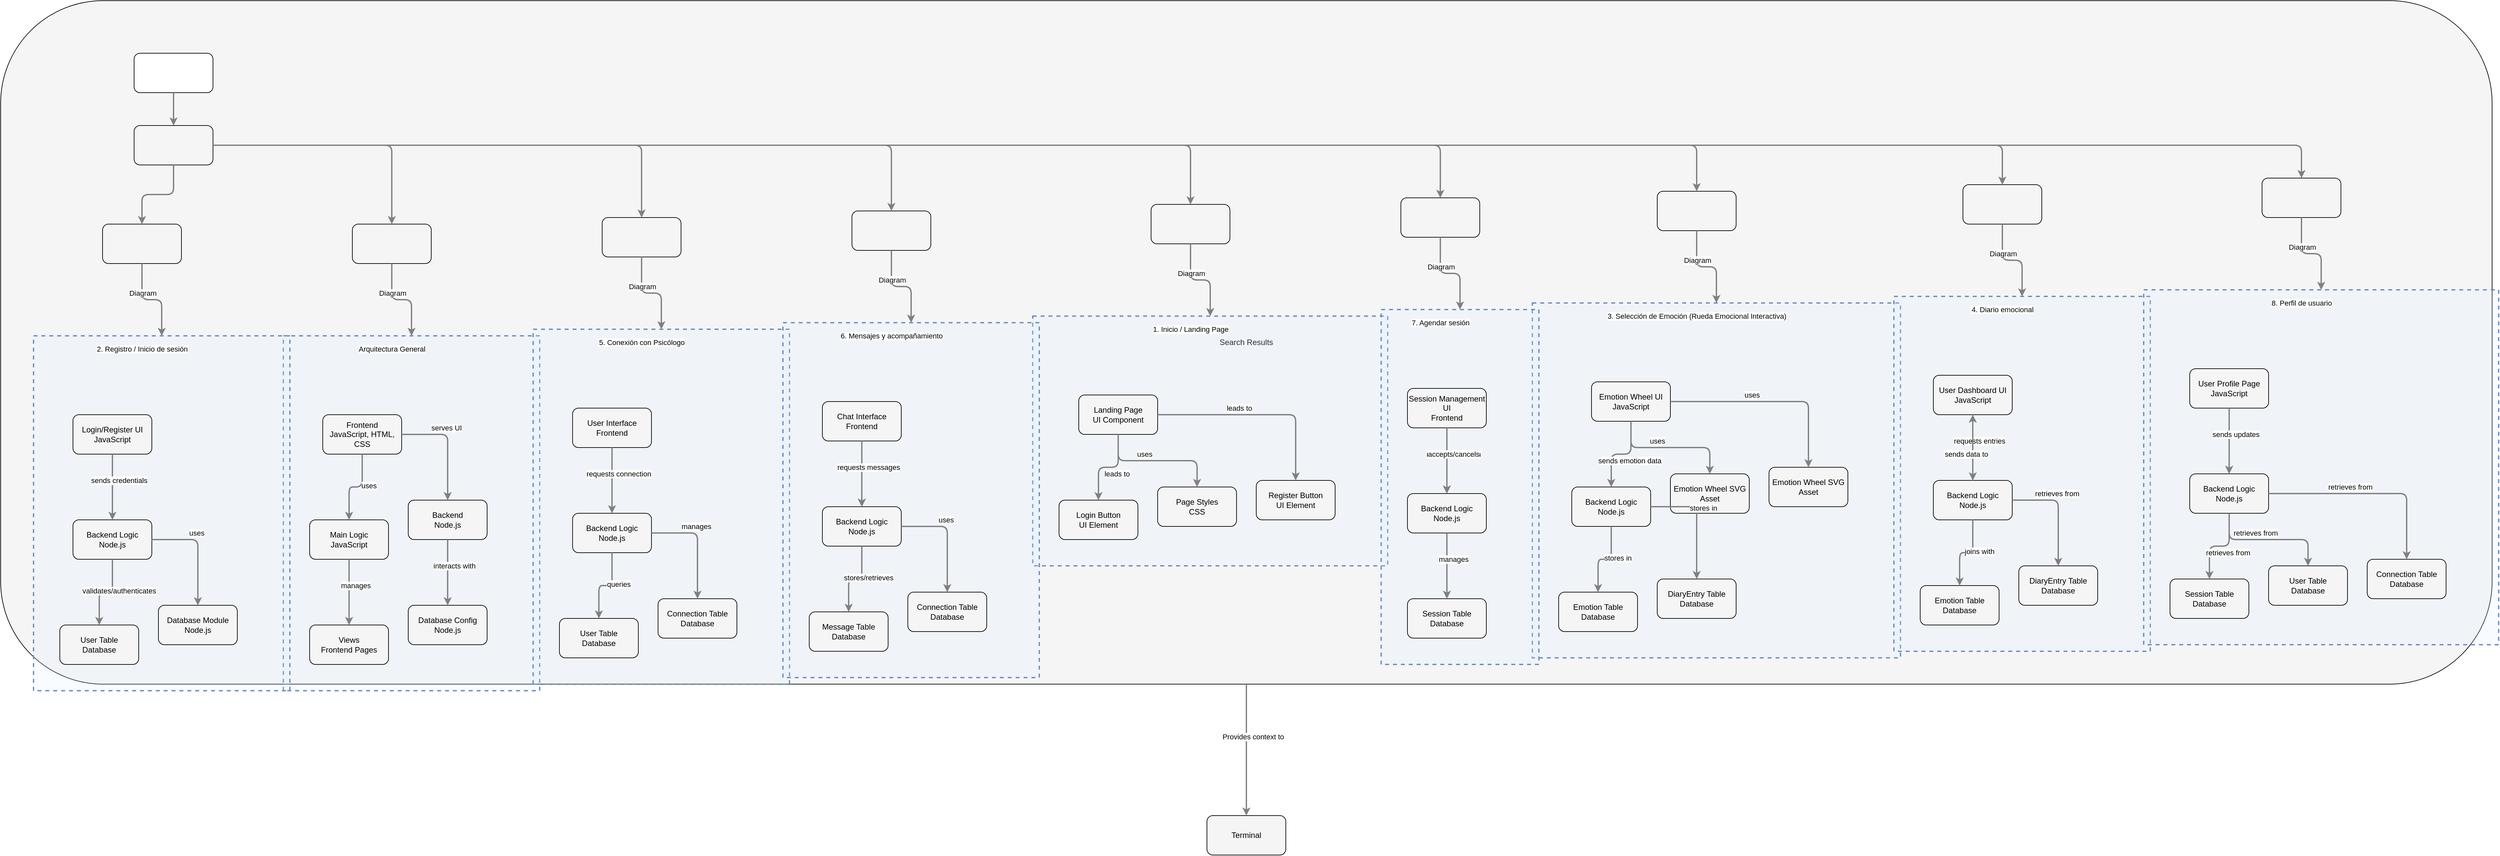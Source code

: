 <mxfile version="27.0.9">
  <diagram id="codeviz-diagram" name="System Diagram">
    <mxGraphModel dx="2423" dy="1820" grid="1" gridSize="10" guides="1" tooltips="1" connect="1" arrows="1" fold="1" page="1" pageScale="1" pageWidth="1169" pageHeight="827" math="0" shadow="0">
      <root>
        <mxCell id="0" />
        <mxCell id="1" parent="0" />
        <mxCell id="search-results-group-e763df6636e9ff36702d8c878f8560b6" value="Search Results" style="rounded=1;whiteSpace=wrap;html=1;fillColor=#f5f5f5" parent="1" vertex="1">
          <mxGeometry x="12" y="12" width="3790" height="1040" as="geometry" />
        </mxCell>
        <mxCell id="section-diagram-e763df6636e9ff36702d8c878f8560b6-Arquitectura-General-wrapper" value="" style="html=1;whiteSpace=wrap;container=1;fillColor=#dae8fc;strokeColor=#6c8ebf;dashed=1;fillOpacity=20;strokeWidth=2;containerType=none;recursiveResize=0;movable=1;resizable=1;autosize=0;dropTarget=0" parent="search-results-group-e763df6636e9ff36702d8c878f8560b6" vertex="1">
          <mxGeometry x="430" y="510" width="390" height="540" as="geometry" />
        </mxCell>
        <mxCell id="backend_e763df6636e9ff36702d8c878f8560b6_section_section-diagram-e763df6636e9ff36702d8c878f8560b6-Arquitectura-General" value="Backend&lt;br&gt;Node.js" style="rounded=1;whiteSpace=wrap;html=1;fillColor=#f5f5f5" parent="section-diagram-e763df6636e9ff36702d8c878f8560b6-Arquitectura-General-wrapper" vertex="1">
          <mxGeometry x="190" y="250" width="120" height="60" as="geometry" />
        </mxCell>
        <mxCell id="dbJs_e763df6636e9ff36702d8c878f8560b6_section_section-diagram-e763df6636e9ff36702d8c878f8560b6-Arquitectura-General" value="Database Config&lt;br&gt;Node.js" style="rounded=1;whiteSpace=wrap;html=1;fillColor=#f5f5f5" parent="section-diagram-e763df6636e9ff36702d8c878f8560b6-Arquitectura-General-wrapper" vertex="1">
          <mxGeometry x="190" y="410" width="120" height="60" as="geometry" />
        </mxCell>
        <mxCell id="frontend_e763df6636e9ff36702d8c878f8560b6_section_section-diagram-e763df6636e9ff36702d8c878f8560b6-Arquitectura-General" value="Frontend&lt;br&gt;JavaScript, HTML, CSS" style="rounded=1;whiteSpace=wrap;html=1;fillColor=#f5f5f5" parent="section-diagram-e763df6636e9ff36702d8c878f8560b6-Arquitectura-General-wrapper" vertex="1">
          <mxGeometry x="60" y="120" width="120" height="60" as="geometry" />
        </mxCell>
        <mxCell id="mainJs_e763df6636e9ff36702d8c878f8560b6_section_section-diagram-e763df6636e9ff36702d8c878f8560b6-Arquitectura-General" value="Main Logic&lt;br&gt;JavaScript" style="rounded=1;whiteSpace=wrap;html=1;fillColor=#f5f5f5" parent="section-diagram-e763df6636e9ff36702d8c878f8560b6-Arquitectura-General-wrapper" vertex="1">
          <mxGeometry x="40" y="280" width="120" height="60" as="geometry" />
        </mxCell>
        <mxCell id="pagesDir_e763df6636e9ff36702d8c878f8560b6_section_section-diagram-e763df6636e9ff36702d8c878f8560b6-Arquitectura-General" value="Views&lt;br&gt;Frontend Pages" style="rounded=1;whiteSpace=wrap;html=1;fillColor=#f5f5f5" parent="section-diagram-e763df6636e9ff36702d8c878f8560b6-Arquitectura-General-wrapper" vertex="1">
          <mxGeometry x="40" y="440" width="120" height="60" as="geometry" />
        </mxCell>
        <mxCell id="section-diagram-e763df6636e9ff36702d8c878f8560b6-Arquitectura-General-wrapper_label" value="Arquitectura General" style="edgeLabel;html=1;align=center;verticalAlign=middle;resizable=0;labelBackgroundColor=white;spacing=5" parent="search-results-group-e763df6636e9ff36702d8c878f8560b6" vertex="1">
          <mxGeometry x="438" y="518" width="314" height="24" as="geometry" />
        </mxCell>
        <mxCell id="section-diagram-e763df6636e9ff36702d8c878f8560b6-1.-Inicio-/-Landing-Page-wrapper" value="" style="html=1;whiteSpace=wrap;container=1;fillColor=#dae8fc;strokeColor=#6c8ebf;dashed=1;fillOpacity=20;strokeWidth=2;containerType=none;recursiveResize=0;movable=1;resizable=1;autosize=0;dropTarget=0" parent="search-results-group-e763df6636e9ff36702d8c878f8560b6" vertex="1">
          <mxGeometry x="1570" y="480" width="540" height="380" as="geometry" />
        </mxCell>
        <mxCell id="homePageCss_e763df6636e9ff36702d8c878f8560b6_section_section-diagram-e763df6636e9ff36702d8c878f8560b6-1.-Inicio-/-Landing-Page" value="Page Styles&lt;br&gt;CSS" style="rounded=1;whiteSpace=wrap;html=1;fillColor=#f5f5f5" parent="section-diagram-e763df6636e9ff36702d8c878f8560b6-1.-Inicio-/-Landing-Page-wrapper" vertex="1">
          <mxGeometry x="190" y="260" width="120" height="60" as="geometry" />
        </mxCell>
        <mxCell id="landingPage_e763df6636e9ff36702d8c878f8560b6_section_section-diagram-e763df6636e9ff36702d8c878f8560b6-1.-Inicio-/-Landing-Page" value="Landing Page&lt;br&gt;UI Component" style="rounded=1;whiteSpace=wrap;html=1;fillColor=#f5f5f5" parent="section-diagram-e763df6636e9ff36702d8c878f8560b6-1.-Inicio-/-Landing-Page-wrapper" vertex="1">
          <mxGeometry x="70" y="120" width="120" height="60" as="geometry" />
        </mxCell>
        <mxCell id="loginBtn_e763df6636e9ff36702d8c878f8560b6_section_section-diagram-e763df6636e9ff36702d8c878f8560b6-1.-Inicio-/-Landing-Page" value="Login Button&lt;br&gt;UI Element" style="rounded=1;whiteSpace=wrap;html=1;fillColor=#f5f5f5" parent="section-diagram-e763df6636e9ff36702d8c878f8560b6-1.-Inicio-/-Landing-Page-wrapper" vertex="1">
          <mxGeometry x="40" y="280" width="120" height="60" as="geometry" />
        </mxCell>
        <mxCell id="registerBtn_e763df6636e9ff36702d8c878f8560b6_section_section-diagram-e763df6636e9ff36702d8c878f8560b6-1.-Inicio-/-Landing-Page" value="Register Button&lt;br&gt;UI Element" style="rounded=1;whiteSpace=wrap;html=1;fillColor=#f5f5f5" parent="section-diagram-e763df6636e9ff36702d8c878f8560b6-1.-Inicio-/-Landing-Page-wrapper" vertex="1">
          <mxGeometry x="340" y="250" width="120" height="60" as="geometry" />
        </mxCell>
        <mxCell id="section-diagram-e763df6636e9ff36702d8c878f8560b6-1.-Inicio-/-Landing-Page-wrapper_label" value="1. Inicio / Landing Page" style="edgeLabel;html=1;align=center;verticalAlign=middle;resizable=0;labelBackgroundColor=white;spacing=5" parent="search-results-group-e763df6636e9ff36702d8c878f8560b6" vertex="1">
          <mxGeometry x="1578" y="488" width="464" height="24" as="geometry" />
        </mxCell>
        <mxCell id="section-diagram-e763df6636e9ff36702d8c878f8560b6-2.-Registro-/-Inicio-de-sesión-wrapper" value="" style="html=1;whiteSpace=wrap;container=1;fillColor=#dae8fc;strokeColor=#6c8ebf;dashed=1;fillOpacity=20;strokeWidth=2;containerType=none;recursiveResize=0;movable=1;resizable=1;autosize=0;dropTarget=0" parent="search-results-group-e763df6636e9ff36702d8c878f8560b6" vertex="1">
          <mxGeometry x="50" y="510" width="390" height="540" as="geometry" />
        </mxCell>
        <mxCell id="backendIndex_e763df6636e9ff36702d8c878f8560b6_section_section-diagram-e763df6636e9ff36702d8c878f8560b6-2.-Registro-/-Inicio-de-sesión" value="Backend Logic&lt;br&gt;Node.js" style="rounded=1;whiteSpace=wrap;html=1;fillColor=#f5f5f5" parent="section-diagram-e763df6636e9ff36702d8c878f8560b6-2.-Registro-/-Inicio-de-sesión-wrapper" vertex="1">
          <mxGeometry x="60" y="280" width="120" height="60" as="geometry" />
        </mxCell>
        <mxCell id="dbModule_e763df6636e9ff36702d8c878f8560b6_section_section-diagram-e763df6636e9ff36702d8c878f8560b6-2.-Registro-/-Inicio-de-sesión" value="Database Module&lt;br&gt;Node.js" style="rounded=1;whiteSpace=wrap;html=1;fillColor=#f5f5f5" parent="section-diagram-e763df6636e9ff36702d8c878f8560b6-2.-Registro-/-Inicio-de-sesión-wrapper" vertex="1">
          <mxGeometry x="190" y="410" width="120" height="60" as="geometry" />
        </mxCell>
        <mxCell id="loginPage_e763df6636e9ff36702d8c878f8560b6_section_section-diagram-e763df6636e9ff36702d8c878f8560b6-2.-Registro-/-Inicio-de-sesión" value="Login/Register UI&lt;br&gt;JavaScript" style="rounded=1;whiteSpace=wrap;html=1;fillColor=#f5f5f5" parent="section-diagram-e763df6636e9ff36702d8c878f8560b6-2.-Registro-/-Inicio-de-sesión-wrapper" vertex="1">
          <mxGeometry x="60" y="120" width="120" height="60" as="geometry" />
        </mxCell>
        <mxCell id="userTable_e763df6636e9ff36702d8c878f8560b6_section_section-diagram-e763df6636e9ff36702d8c878f8560b6-2.-Registro-/-Inicio-de-sesión" value="User Table&lt;br&gt;Database" style="rounded=1;whiteSpace=wrap;html=1;fillColor=#f5f5f5" parent="section-diagram-e763df6636e9ff36702d8c878f8560b6-2.-Registro-/-Inicio-de-sesión-wrapper" vertex="1">
          <mxGeometry x="40" y="440" width="120" height="60" as="geometry" />
        </mxCell>
        <mxCell id="section-diagram-e763df6636e9ff36702d8c878f8560b6-2.-Registro-/-Inicio-de-sesión-wrapper_label" value="2. Registro / Inicio de sesión" style="edgeLabel;html=1;align=center;verticalAlign=middle;resizable=0;labelBackgroundColor=white;spacing=5" parent="search-results-group-e763df6636e9ff36702d8c878f8560b6" vertex="1">
          <mxGeometry x="58" y="518" width="314" height="24" as="geometry" />
        </mxCell>
        <mxCell id="section-diagram-e763df6636e9ff36702d8c878f8560b6-3.-Selección-de-Emoción-(Rueda-Emocional-Interactiva)-wrapper" value="" style="html=1;whiteSpace=wrap;container=1;fillColor=#dae8fc;strokeColor=#6c8ebf;dashed=1;fillOpacity=20;strokeWidth=2;containerType=none;recursiveResize=0;movable=1;resizable=1;autosize=0;dropTarget=0" parent="search-results-group-e763df6636e9ff36702d8c878f8560b6" vertex="1">
          <mxGeometry x="2330" y="460" width="560" height="540" as="geometry" />
        </mxCell>
        <mxCell id="backendIndex_e763df6636e9ff36702d8c878f8560b6_section_section-diagram-e763df6636e9ff36702d8c878f8560b6-3.-Selección-de-Emoción-(Rueda-Emocional-Interactiva)" value="Backend Logic&lt;br&gt;Node.js" style="rounded=1;whiteSpace=wrap;html=1;fillColor=#f5f5f5" parent="section-diagram-e763df6636e9ff36702d8c878f8560b6-3.-Selección-de-Emoción-(Rueda-Emocional-Interactiva)-wrapper" vertex="1">
          <mxGeometry x="60" y="280" width="120" height="60" as="geometry" />
        </mxCell>
        <mxCell id="diaryEntryTable_e763df6636e9ff36702d8c878f8560b6_section_section-diagram-e763df6636e9ff36702d8c878f8560b6-3.-Selección-de-Emoción-(Rueda-Emocional-Interactiva)" value="DiaryEntry Table&lt;br&gt;Database" style="rounded=1;whiteSpace=wrap;html=1;fillColor=#f5f5f5" parent="section-diagram-e763df6636e9ff36702d8c878f8560b6-3.-Selección-de-Emoción-(Rueda-Emocional-Interactiva)-wrapper" vertex="1">
          <mxGeometry x="190" y="420" width="120" height="60" as="geometry" />
        </mxCell>
        <mxCell id="emotionTable_e763df6636e9ff36702d8c878f8560b6_section_section-diagram-e763df6636e9ff36702d8c878f8560b6-3.-Selección-de-Emoción-(Rueda-Emocional-Interactiva)" value="Emotion Table&lt;br&gt;Database" style="rounded=1;whiteSpace=wrap;html=1;fillColor=#f5f5f5" parent="section-diagram-e763df6636e9ff36702d8c878f8560b6-3.-Selección-de-Emoción-(Rueda-Emocional-Interactiva)-wrapper" vertex="1">
          <mxGeometry x="40" y="440" width="120" height="60" as="geometry" />
        </mxCell>
        <mxCell id="emotionWheelUI_e763df6636e9ff36702d8c878f8560b6_section_section-diagram-e763df6636e9ff36702d8c878f8560b6-3.-Selección-de-Emoción-(Rueda-Emocional-Interactiva)" value="Emotion Wheel UI&lt;br&gt;JavaScript" style="rounded=1;whiteSpace=wrap;html=1;fillColor=#f5f5f5" parent="section-diagram-e763df6636e9ff36702d8c878f8560b6-3.-Selección-de-Emoción-(Rueda-Emocional-Interactiva)-wrapper" vertex="1">
          <mxGeometry x="90" y="120" width="120" height="60" as="geometry" />
        </mxCell>
        <mxCell id="svgWheel1_e763df6636e9ff36702d8c878f8560b6_section_section-diagram-e763df6636e9ff36702d8c878f8560b6-3.-Selección-de-Emoción-(Rueda-Emocional-Interactiva)" value="Emotion Wheel SVG&lt;br&gt;Asset" style="rounded=1;whiteSpace=wrap;html=1;fillColor=#f5f5f5" parent="section-diagram-e763df6636e9ff36702d8c878f8560b6-3.-Selección-de-Emoción-(Rueda-Emocional-Interactiva)-wrapper" vertex="1">
          <mxGeometry x="360" y="250" width="120" height="60" as="geometry" />
        </mxCell>
        <mxCell id="svgWheel2_e763df6636e9ff36702d8c878f8560b6_section_section-diagram-e763df6636e9ff36702d8c878f8560b6-3.-Selección-de-Emoción-(Rueda-Emocional-Interactiva)" value="Emotion Wheel SVG&lt;br&gt;Asset" style="rounded=1;whiteSpace=wrap;html=1;fillColor=#f5f5f5" parent="section-diagram-e763df6636e9ff36702d8c878f8560b6-3.-Selección-de-Emoción-(Rueda-Emocional-Interactiva)-wrapper" vertex="1">
          <mxGeometry x="210" y="260" width="120" height="60" as="geometry" />
        </mxCell>
        <mxCell id="section-diagram-e763df6636e9ff36702d8c878f8560b6-3.-Selección-de-Emoción-(Rueda-Emocional-Interactiva)-wrapper_label" value="3. Selección de Emoción (Rueda Emocional Interactiva)" style="edgeLabel;html=1;align=center;verticalAlign=middle;resizable=0;labelBackgroundColor=white;spacing=5" parent="search-results-group-e763df6636e9ff36702d8c878f8560b6" vertex="1">
          <mxGeometry x="2338" y="468" width="484" height="24" as="geometry" />
        </mxCell>
        <mxCell id="section-diagram-e763df6636e9ff36702d8c878f8560b6-4.-Diario-emocional-wrapper" value="" style="html=1;whiteSpace=wrap;container=1;fillColor=#dae8fc;strokeColor=#6c8ebf;dashed=1;fillOpacity=20;strokeWidth=2;containerType=none;recursiveResize=0;movable=1;resizable=1;autosize=0;dropTarget=0" parent="search-results-group-e763df6636e9ff36702d8c878f8560b6" vertex="1">
          <mxGeometry x="2880" y="450" width="390" height="540" as="geometry" />
        </mxCell>
        <mxCell id="backendIndex_e763df6636e9ff36702d8c878f8560b6_section_section-diagram-e763df6636e9ff36702d8c878f8560b6-4.-Diario-emocional" value="Backend Logic&lt;br&gt;Node.js" style="rounded=1;whiteSpace=wrap;html=1;fillColor=#f5f5f5" parent="section-diagram-e763df6636e9ff36702d8c878f8560b6-4.-Diario-emocional-wrapper" vertex="1">
          <mxGeometry x="60" y="280" width="120" height="60" as="geometry" />
        </mxCell>
        <mxCell id="diaryEntryTable_e763df6636e9ff36702d8c878f8560b6_section_section-diagram-e763df6636e9ff36702d8c878f8560b6-4.-Diario-emocional" value="DiaryEntry Table&lt;br&gt;Database" style="rounded=1;whiteSpace=wrap;html=1;fillColor=#f5f5f5" parent="section-diagram-e763df6636e9ff36702d8c878f8560b6-4.-Diario-emocional-wrapper" vertex="1">
          <mxGeometry x="190" y="410" width="120" height="60" as="geometry" />
        </mxCell>
        <mxCell id="emotionTable_e763df6636e9ff36702d8c878f8560b6_section_section-diagram-e763df6636e9ff36702d8c878f8560b6-4.-Diario-emocional" value="Emotion Table&lt;br&gt;Database" style="rounded=1;whiteSpace=wrap;html=1;fillColor=#f5f5f5" parent="section-diagram-e763df6636e9ff36702d8c878f8560b6-4.-Diario-emocional-wrapper" vertex="1">
          <mxGeometry x="40" y="440" width="120" height="60" as="geometry" />
        </mxCell>
        <mxCell id="userDashboard_e763df6636e9ff36702d8c878f8560b6_section_section-diagram-e763df6636e9ff36702d8c878f8560b6-4.-Diario-emocional" value="User Dashboard UI&lt;br&gt;JavaScript" style="rounded=1;whiteSpace=wrap;html=1;fillColor=#f5f5f5" parent="section-diagram-e763df6636e9ff36702d8c878f8560b6-4.-Diario-emocional-wrapper" vertex="1">
          <mxGeometry x="60" y="120" width="120" height="60" as="geometry" />
        </mxCell>
        <mxCell id="section-diagram-e763df6636e9ff36702d8c878f8560b6-4.-Diario-emocional-wrapper_label" value="4. Diario emocional" style="edgeLabel;html=1;align=center;verticalAlign=middle;resizable=0;labelBackgroundColor=white;spacing=5" parent="search-results-group-e763df6636e9ff36702d8c878f8560b6" vertex="1">
          <mxGeometry x="2888" y="458" width="314" height="24" as="geometry" />
        </mxCell>
        <mxCell id="section-diagram-e763df6636e9ff36702d8c878f8560b6-5.-Conexión-con-Psicólogo-wrapper" value="" style="html=1;whiteSpace=wrap;container=1;fillColor=#dae8fc;strokeColor=#6c8ebf;dashed=1;fillOpacity=20;strokeWidth=2;containerType=none;recursiveResize=0;movable=1;resizable=1;autosize=0;dropTarget=0" parent="search-results-group-e763df6636e9ff36702d8c878f8560b6" vertex="1">
          <mxGeometry x="810" y="500" width="390" height="540" as="geometry" />
        </mxCell>
        <mxCell id="backendIndex_e763df6636e9ff36702d8c878f8560b6_section_section-diagram-e763df6636e9ff36702d8c878f8560b6-5.-Conexión-con-Psicólogo" value="Backend Logic&lt;br&gt;Node.js" style="rounded=1;whiteSpace=wrap;html=1;fillColor=#f5f5f5" parent="section-diagram-e763df6636e9ff36702d8c878f8560b6-5.-Conexión-con-Psicólogo-wrapper" vertex="1">
          <mxGeometry x="60" y="280" width="120" height="60" as="geometry" />
        </mxCell>
        <mxCell id="connectionTable_e763df6636e9ff36702d8c878f8560b6_section_section-diagram-e763df6636e9ff36702d8c878f8560b6-5.-Conexión-con-Psicólogo" value="Connection Table&lt;br&gt;Database" style="rounded=1;whiteSpace=wrap;html=1;fillColor=#f5f5f5" parent="section-diagram-e763df6636e9ff36702d8c878f8560b6-5.-Conexión-con-Psicólogo-wrapper" vertex="1">
          <mxGeometry x="190" y="410" width="120" height="60" as="geometry" />
        </mxCell>
        <mxCell id="userTable_e763df6636e9ff36702d8c878f8560b6_section_section-diagram-e763df6636e9ff36702d8c878f8560b6-5.-Conexión-con-Psicólogo" value="User Table&lt;br&gt;Database" style="rounded=1;whiteSpace=wrap;html=1;fillColor=#f5f5f5" parent="section-diagram-e763df6636e9ff36702d8c878f8560b6-5.-Conexión-con-Psicólogo-wrapper" vertex="1">
          <mxGeometry x="40" y="440" width="120" height="60" as="geometry" />
        </mxCell>
        <mxCell id="userUI_e763df6636e9ff36702d8c878f8560b6_section_section-diagram-e763df6636e9ff36702d8c878f8560b6-5.-Conexión-con-Psicólogo" value="User Interface&lt;br&gt;Frontend" style="rounded=1;whiteSpace=wrap;html=1;fillColor=#f5f5f5" parent="section-diagram-e763df6636e9ff36702d8c878f8560b6-5.-Conexión-con-Psicólogo-wrapper" vertex="1">
          <mxGeometry x="60" y="120" width="120" height="60" as="geometry" />
        </mxCell>
        <mxCell id="section-diagram-e763df6636e9ff36702d8c878f8560b6-5.-Conexión-con-Psicólogo-wrapper_label" value="5. Conexión con Psicólogo" style="edgeLabel;html=1;align=center;verticalAlign=middle;resizable=0;labelBackgroundColor=white;spacing=5" parent="search-results-group-e763df6636e9ff36702d8c878f8560b6" vertex="1">
          <mxGeometry x="818" y="508" width="314" height="24" as="geometry" />
        </mxCell>
        <mxCell id="section-diagram-e763df6636e9ff36702d8c878f8560b6-6.-Mensajes-y-acompañamiento-wrapper" value="" style="html=1;whiteSpace=wrap;container=1;fillColor=#dae8fc;strokeColor=#6c8ebf;dashed=1;fillOpacity=20;strokeWidth=2;containerType=none;recursiveResize=0;movable=1;resizable=1;autosize=0;dropTarget=0" parent="search-results-group-e763df6636e9ff36702d8c878f8560b6" vertex="1">
          <mxGeometry x="1190" y="490" width="390" height="540" as="geometry" />
        </mxCell>
        <mxCell id="backendIndex_e763df6636e9ff36702d8c878f8560b6_section_section-diagram-e763df6636e9ff36702d8c878f8560b6-6.-Mensajes-y-acompañamiento" value="Backend Logic&lt;br&gt;Node.js" style="rounded=1;whiteSpace=wrap;html=1;fillColor=#f5f5f5" parent="section-diagram-e763df6636e9ff36702d8c878f8560b6-6.-Mensajes-y-acompañamiento-wrapper" vertex="1">
          <mxGeometry x="60" y="280" width="120" height="60" as="geometry" />
        </mxCell>
        <mxCell id="chatUI_e763df6636e9ff36702d8c878f8560b6_section_section-diagram-e763df6636e9ff36702d8c878f8560b6-6.-Mensajes-y-acompañamiento" value="Chat Interface&lt;br&gt;Frontend" style="rounded=1;whiteSpace=wrap;html=1;fillColor=#f5f5f5" parent="section-diagram-e763df6636e9ff36702d8c878f8560b6-6.-Mensajes-y-acompañamiento-wrapper" vertex="1">
          <mxGeometry x="60" y="120" width="120" height="60" as="geometry" />
        </mxCell>
        <mxCell id="connectionTable_e763df6636e9ff36702d8c878f8560b6_section_section-diagram-e763df6636e9ff36702d8c878f8560b6-6.-Mensajes-y-acompañamiento" value="Connection Table&lt;br&gt;Database" style="rounded=1;whiteSpace=wrap;html=1;fillColor=#f5f5f5" parent="section-diagram-e763df6636e9ff36702d8c878f8560b6-6.-Mensajes-y-acompañamiento-wrapper" vertex="1">
          <mxGeometry x="190" y="410" width="120" height="60" as="geometry" />
        </mxCell>
        <mxCell id="messageTable_e763df6636e9ff36702d8c878f8560b6_section_section-diagram-e763df6636e9ff36702d8c878f8560b6-6.-Mensajes-y-acompañamiento" value="Message Table&lt;br&gt;Database" style="rounded=1;whiteSpace=wrap;html=1;fillColor=#f5f5f5" parent="section-diagram-e763df6636e9ff36702d8c878f8560b6-6.-Mensajes-y-acompañamiento-wrapper" vertex="1">
          <mxGeometry x="40" y="440" width="120" height="60" as="geometry" />
        </mxCell>
        <mxCell id="section-diagram-e763df6636e9ff36702d8c878f8560b6-6.-Mensajes-y-acompañamiento-wrapper_label" value="6. Mensajes y acompañamiento" style="edgeLabel;html=1;align=center;verticalAlign=middle;resizable=0;labelBackgroundColor=white;spacing=5" parent="search-results-group-e763df6636e9ff36702d8c878f8560b6" vertex="1">
          <mxGeometry x="1198" y="498" width="314" height="24" as="geometry" />
        </mxCell>
        <mxCell id="section-diagram-e763df6636e9ff36702d8c878f8560b6-7.-Agendar-sesión-wrapper" value="" style="html=1;whiteSpace=wrap;container=1;fillColor=#dae8fc;strokeColor=#6c8ebf;dashed=1;fillOpacity=20;strokeWidth=2;containerType=none;recursiveResize=0;movable=1;resizable=1;autosize=0;dropTarget=0" parent="search-results-group-e763df6636e9ff36702d8c878f8560b6" vertex="1">
          <mxGeometry x="2100" y="470" width="240" height="540" as="geometry" />
        </mxCell>
        <mxCell id="backendIndex_e763df6636e9ff36702d8c878f8560b6_section_section-diagram-e763df6636e9ff36702d8c878f8560b6-7.-Agendar-sesión" value="Backend Logic&lt;br&gt;Node.js" style="rounded=1;whiteSpace=wrap;html=1;fillColor=#f5f5f5" parent="section-diagram-e763df6636e9ff36702d8c878f8560b6-7.-Agendar-sesión-wrapper" vertex="1">
          <mxGeometry x="40" y="280" width="120" height="60" as="geometry" />
        </mxCell>
        <mxCell id="sessionTable_e763df6636e9ff36702d8c878f8560b6_section_section-diagram-e763df6636e9ff36702d8c878f8560b6-7.-Agendar-sesión" value="Session Table&lt;br&gt;Database" style="rounded=1;whiteSpace=wrap;html=1;fillColor=#f5f5f5" parent="section-diagram-e763df6636e9ff36702d8c878f8560b6-7.-Agendar-sesión-wrapper" vertex="1">
          <mxGeometry x="40" y="440" width="120" height="60" as="geometry" />
        </mxCell>
        <mxCell id="sessionUI_e763df6636e9ff36702d8c878f8560b6_section_section-diagram-e763df6636e9ff36702d8c878f8560b6-7.-Agendar-sesión" value="Session Management UI&lt;br&gt;Frontend" style="rounded=1;whiteSpace=wrap;html=1;fillColor=#f5f5f5" parent="section-diagram-e763df6636e9ff36702d8c878f8560b6-7.-Agendar-sesión-wrapper" vertex="1">
          <mxGeometry x="40" y="120" width="120" height="60" as="geometry" />
        </mxCell>
        <mxCell id="section-diagram-e763df6636e9ff36702d8c878f8560b6-7.-Agendar-sesión-wrapper_label" value="7. Agendar sesión" style="edgeLabel;html=1;align=center;verticalAlign=middle;resizable=0;labelBackgroundColor=white;spacing=5" parent="search-results-group-e763df6636e9ff36702d8c878f8560b6" vertex="1">
          <mxGeometry x="2108" y="478" width="164" height="24" as="geometry" />
        </mxCell>
        <mxCell id="section-diagram-e763df6636e9ff36702d8c878f8560b6-8.-Perfil-de-usuario-wrapper" value="" style="html=1;whiteSpace=wrap;container=1;fillColor=#dae8fc;strokeColor=#6c8ebf;dashed=1;fillOpacity=20;strokeWidth=2;containerType=none;recursiveResize=0;movable=1;resizable=1;autosize=0;dropTarget=0" parent="search-results-group-e763df6636e9ff36702d8c878f8560b6" vertex="1">
          <mxGeometry x="3260" y="440" width="540" height="540" as="geometry" />
        </mxCell>
        <mxCell id="backendIndex_e763df6636e9ff36702d8c878f8560b6_section_section-diagram-e763df6636e9ff36702d8c878f8560b6-8.-Perfil-de-usuario" value="Backend Logic&lt;br&gt;Node.js" style="rounded=1;whiteSpace=wrap;html=1;fillColor=#f5f5f5" parent="section-diagram-e763df6636e9ff36702d8c878f8560b6-8.-Perfil-de-usuario-wrapper" vertex="1">
          <mxGeometry x="70" y="280" width="120" height="60" as="geometry" />
        </mxCell>
        <mxCell id="connectionTable_e763df6636e9ff36702d8c878f8560b6_section_section-diagram-e763df6636e9ff36702d8c878f8560b6-8.-Perfil-de-usuario" value="Connection Table&lt;br&gt;Database" style="rounded=1;whiteSpace=wrap;html=1;fillColor=#f5f5f5" parent="section-diagram-e763df6636e9ff36702d8c878f8560b6-8.-Perfil-de-usuario-wrapper" vertex="1">
          <mxGeometry x="340" y="410" width="120" height="60" as="geometry" />
        </mxCell>
        <mxCell id="profilePage_e763df6636e9ff36702d8c878f8560b6_section_section-diagram-e763df6636e9ff36702d8c878f8560b6-8.-Perfil-de-usuario" value="User Profile Page&lt;br&gt;JavaScript" style="rounded=1;whiteSpace=wrap;html=1;fillColor=#f5f5f5" parent="section-diagram-e763df6636e9ff36702d8c878f8560b6-8.-Perfil-de-usuario-wrapper" vertex="1">
          <mxGeometry x="70" y="120" width="120" height="60" as="geometry" />
        </mxCell>
        <mxCell id="sessionTable_e763df6636e9ff36702d8c878f8560b6_section_section-diagram-e763df6636e9ff36702d8c878f8560b6-8.-Perfil-de-usuario" value="Session Table&lt;br&gt;Database" style="rounded=1;whiteSpace=wrap;html=1;fillColor=#f5f5f5" parent="section-diagram-e763df6636e9ff36702d8c878f8560b6-8.-Perfil-de-usuario-wrapper" vertex="1">
          <mxGeometry x="40" y="440" width="120" height="60" as="geometry" />
        </mxCell>
        <mxCell id="userTable_e763df6636e9ff36702d8c878f8560b6_section_section-diagram-e763df6636e9ff36702d8c878f8560b6-8.-Perfil-de-usuario" value="User Table&lt;br&gt;Database" style="rounded=1;whiteSpace=wrap;html=1;fillColor=#f5f5f5" parent="section-diagram-e763df6636e9ff36702d8c878f8560b6-8.-Perfil-de-usuario-wrapper" vertex="1">
          <mxGeometry x="190" y="420" width="120" height="60" as="geometry" />
        </mxCell>
        <mxCell id="section-diagram-e763df6636e9ff36702d8c878f8560b6-8.-Perfil-de-usuario-wrapper_label" value="8. Perfil de usuario" style="edgeLabel;html=1;align=center;verticalAlign=middle;resizable=0;labelBackgroundColor=white;spacing=5" parent="search-results-group-e763df6636e9ff36702d8c878f8560b6" vertex="1">
          <mxGeometry x="3268" y="448" width="464" height="24" as="geometry" />
        </mxCell>
        <mxCell id="search-result-e763df6636e9ff36702d8c878f8560b6" value="" style="rounded=1;whiteSpace=wrap;html=1;" parent="search-results-group-e763df6636e9ff36702d8c878f8560b6" vertex="1">
          <mxGeometry x="203" y="80" width="120" height="60" as="geometry" />
        </mxCell>
        <mxCell id="report-section-e763df6636e9ff36702d8c878f8560b6-0" value="" style="rounded=1;whiteSpace=wrap;html=1;fillColor=#f5f5f5" parent="search-results-group-e763df6636e9ff36702d8c878f8560b6" vertex="1">
          <mxGeometry x="203" y="190" width="120" height="60" as="geometry" />
        </mxCell>
        <mxCell id="report-section-e763df6636e9ff36702d8c878f8560b6-1" value="" style="rounded=1;whiteSpace=wrap;html=1;fillColor=#f5f5f5" parent="search-results-group-e763df6636e9ff36702d8c878f8560b6" vertex="1">
          <mxGeometry x="535" y="340" width="120" height="60" as="geometry" />
        </mxCell>
        <mxCell id="report-section-e763df6636e9ff36702d8c878f8560b6-2" value="" style="rounded=1;whiteSpace=wrap;html=1;fillColor=#f5f5f5" parent="search-results-group-e763df6636e9ff36702d8c878f8560b6" vertex="1">
          <mxGeometry x="1750" y="310" width="120" height="60" as="geometry" />
        </mxCell>
        <mxCell id="report-section-e763df6636e9ff36702d8c878f8560b6-3" value="" style="rounded=1;whiteSpace=wrap;html=1;fillColor=#f5f5f5" parent="search-results-group-e763df6636e9ff36702d8c878f8560b6" vertex="1">
          <mxGeometry x="155" y="340" width="120" height="60" as="geometry" />
        </mxCell>
        <mxCell id="report-section-e763df6636e9ff36702d8c878f8560b6-4" value="" style="rounded=1;whiteSpace=wrap;html=1;fillColor=#f5f5f5" parent="search-results-group-e763df6636e9ff36702d8c878f8560b6" vertex="1">
          <mxGeometry x="2520" y="290" width="120" height="60" as="geometry" />
        </mxCell>
        <mxCell id="report-section-e763df6636e9ff36702d8c878f8560b6-5" value="" style="rounded=1;whiteSpace=wrap;html=1;fillColor=#f5f5f5" parent="search-results-group-e763df6636e9ff36702d8c878f8560b6" vertex="1">
          <mxGeometry x="2985" y="280" width="120" height="60" as="geometry" />
        </mxCell>
        <mxCell id="report-section-e763df6636e9ff36702d8c878f8560b6-6" value="" style="rounded=1;whiteSpace=wrap;html=1;fillColor=#f5f5f5" parent="search-results-group-e763df6636e9ff36702d8c878f8560b6" vertex="1">
          <mxGeometry x="915" y="330" width="120" height="60" as="geometry" />
        </mxCell>
        <mxCell id="report-section-e763df6636e9ff36702d8c878f8560b6-7" value="" style="rounded=1;whiteSpace=wrap;html=1;fillColor=#f5f5f5" parent="search-results-group-e763df6636e9ff36702d8c878f8560b6" vertex="1">
          <mxGeometry x="1295" y="320" width="120" height="60" as="geometry" />
        </mxCell>
        <mxCell id="report-section-e763df6636e9ff36702d8c878f8560b6-8" value="" style="rounded=1;whiteSpace=wrap;html=1;fillColor=#f5f5f5" parent="search-results-group-e763df6636e9ff36702d8c878f8560b6" vertex="1">
          <mxGeometry x="2130" y="300" width="120" height="60" as="geometry" />
        </mxCell>
        <mxCell id="report-section-e763df6636e9ff36702d8c878f8560b6-9" value="" style="rounded=1;whiteSpace=wrap;html=1;fillColor=#f5f5f5" parent="search-results-group-e763df6636e9ff36702d8c878f8560b6" vertex="1">
          <mxGeometry x="3440" y="270" width="120" height="60" as="geometry" />
        </mxCell>
        <mxCell id="terminal-e763df6636e9ff36702d8c878f8560b6" value="Terminal" style="rounded=1;whiteSpace=wrap;html=1;fillColor=#f5f5f5" parent="1" vertex="1">
          <mxGeometry x="1847" y="1252" width="120" height="60" as="geometry" />
        </mxCell>
        <mxCell id="edge-edge-search-to-terminal-e763df6636e9ff36702d8c878f8560b6" style="edgeStyle=orthogonalEdgeStyle;rounded=1;orthogonalLoop=1;jettySize=auto;html=1;strokeColor=#808080;strokeWidth=2;jumpStyle=arc;jumpSize=10;spacing=15;labelBackgroundColor=white;labelBorderColor=none" parent="1" source="search-results-group-e763df6636e9ff36702d8c878f8560b6" target="terminal-e763df6636e9ff36702d8c878f8560b6" edge="1">
          <mxGeometry relative="1" as="geometry" />
        </mxCell>
        <mxCell id="edge-edge-search-to-terminal-e763df6636e9ff36702d8c878f8560b6_label" value="Provides context to" style="edgeLabel;html=1;align=center;verticalAlign=middle;resizable=0;points=[];" parent="edge-edge-search-to-terminal-e763df6636e9ff36702d8c878f8560b6" vertex="1" connectable="0">
          <mxGeometry x="-0.2" y="10" relative="1" as="geometry">
            <mxPoint as="offset" />
          </mxGeometry>
        </mxCell>
        <mxCell id="edge-L_frontend_backend_0_e763df6636e9ff36702d8c878f8560b6_section_section-diagram-e763df6636e9ff36702d8c878f8560b6-Arquitectura-General" style="edgeStyle=orthogonalEdgeStyle;rounded=1;orthogonalLoop=1;jettySize=auto;html=1;strokeColor=#808080;strokeWidth=2;jumpStyle=arc;jumpSize=10;spacing=15;labelBackgroundColor=white;labelBorderColor=none" parent="1" source="frontend_e763df6636e9ff36702d8c878f8560b6_section_section-diagram-e763df6636e9ff36702d8c878f8560b6-Arquitectura-General" target="backend_e763df6636e9ff36702d8c878f8560b6_section_section-diagram-e763df6636e9ff36702d8c878f8560b6-Arquitectura-General" edge="1">
          <mxGeometry relative="1" as="geometry" />
        </mxCell>
        <mxCell id="edge-L_frontend_backend_0_e763df6636e9ff36702d8c878f8560b6_section_section-diagram-e763df6636e9ff36702d8c878f8560b6-Arquitectura-General_label" value="serves UI" style="edgeLabel;html=1;align=center;verticalAlign=middle;resizable=0;points=[];" parent="edge-L_frontend_backend_0_e763df6636e9ff36702d8c878f8560b6_section_section-diagram-e763df6636e9ff36702d8c878f8560b6-Arquitectura-General" vertex="1" connectable="0">
          <mxGeometry x="-0.2" y="10" relative="1" as="geometry">
            <mxPoint as="offset" />
          </mxGeometry>
        </mxCell>
        <mxCell id="edge-L_frontend_mainJs_1_e763df6636e9ff36702d8c878f8560b6_section_section-diagram-e763df6636e9ff36702d8c878f8560b6-Arquitectura-General" style="edgeStyle=orthogonalEdgeStyle;rounded=1;orthogonalLoop=1;jettySize=auto;html=1;strokeColor=#808080;strokeWidth=2;jumpStyle=arc;jumpSize=10;spacing=15;labelBackgroundColor=white;labelBorderColor=none" parent="1" source="frontend_e763df6636e9ff36702d8c878f8560b6_section_section-diagram-e763df6636e9ff36702d8c878f8560b6-Arquitectura-General" target="mainJs_e763df6636e9ff36702d8c878f8560b6_section_section-diagram-e763df6636e9ff36702d8c878f8560b6-Arquitectura-General" edge="1">
          <mxGeometry relative="1" as="geometry" />
        </mxCell>
        <mxCell id="edge-L_frontend_mainJs_1_e763df6636e9ff36702d8c878f8560b6_section_section-diagram-e763df6636e9ff36702d8c878f8560b6-Arquitectura-General_label" value="uses" style="edgeLabel;html=1;align=center;verticalAlign=middle;resizable=0;points=[];" parent="edge-L_frontend_mainJs_1_e763df6636e9ff36702d8c878f8560b6_section_section-diagram-e763df6636e9ff36702d8c878f8560b6-Arquitectura-General" vertex="1" connectable="0">
          <mxGeometry x="-0.2" y="10" relative="1" as="geometry">
            <mxPoint as="offset" />
          </mxGeometry>
        </mxCell>
        <mxCell id="edge-L_mainJs_pagesDir_2_e763df6636e9ff36702d8c878f8560b6_section_section-diagram-e763df6636e9ff36702d8c878f8560b6-Arquitectura-General" style="edgeStyle=orthogonalEdgeStyle;rounded=1;orthogonalLoop=1;jettySize=auto;html=1;strokeColor=#808080;strokeWidth=2;jumpStyle=arc;jumpSize=10;spacing=15;labelBackgroundColor=white;labelBorderColor=none" parent="1" source="mainJs_e763df6636e9ff36702d8c878f8560b6_section_section-diagram-e763df6636e9ff36702d8c878f8560b6-Arquitectura-General" target="pagesDir_e763df6636e9ff36702d8c878f8560b6_section_section-diagram-e763df6636e9ff36702d8c878f8560b6-Arquitectura-General" edge="1">
          <mxGeometry relative="1" as="geometry" />
        </mxCell>
        <mxCell id="edge-L_mainJs_pagesDir_2_e763df6636e9ff36702d8c878f8560b6_section_section-diagram-e763df6636e9ff36702d8c878f8560b6-Arquitectura-General_label" value="manages" style="edgeLabel;html=1;align=center;verticalAlign=middle;resizable=0;points=[];" parent="edge-L_mainJs_pagesDir_2_e763df6636e9ff36702d8c878f8560b6_section_section-diagram-e763df6636e9ff36702d8c878f8560b6-Arquitectura-General" vertex="1" connectable="0">
          <mxGeometry x="-0.2" y="10" relative="1" as="geometry">
            <mxPoint as="offset" />
          </mxGeometry>
        </mxCell>
        <mxCell id="edge-L_backend_dbJs_3_e763df6636e9ff36702d8c878f8560b6_section_section-diagram-e763df6636e9ff36702d8c878f8560b6-Arquitectura-General" style="edgeStyle=orthogonalEdgeStyle;rounded=1;orthogonalLoop=1;jettySize=auto;html=1;strokeColor=#808080;strokeWidth=2;jumpStyle=arc;jumpSize=10;spacing=15;labelBackgroundColor=white;labelBorderColor=none" parent="1" source="backend_e763df6636e9ff36702d8c878f8560b6_section_section-diagram-e763df6636e9ff36702d8c878f8560b6-Arquitectura-General" target="dbJs_e763df6636e9ff36702d8c878f8560b6_section_section-diagram-e763df6636e9ff36702d8c878f8560b6-Arquitectura-General" edge="1">
          <mxGeometry relative="1" as="geometry" />
        </mxCell>
        <mxCell id="edge-L_backend_dbJs_3_e763df6636e9ff36702d8c878f8560b6_section_section-diagram-e763df6636e9ff36702d8c878f8560b6-Arquitectura-General_label" value="interacts with" style="edgeLabel;html=1;align=center;verticalAlign=middle;resizable=0;points=[];" parent="edge-L_backend_dbJs_3_e763df6636e9ff36702d8c878f8560b6_section_section-diagram-e763df6636e9ff36702d8c878f8560b6-Arquitectura-General" vertex="1" connectable="0">
          <mxGeometry x="-0.2" y="10" relative="1" as="geometry">
            <mxPoint as="offset" />
          </mxGeometry>
        </mxCell>
        <mxCell id="edge-report-section-e763df6636e9ff36702d8c878f8560b6-1-to-section-diagram-e763df6636e9ff36702d8c878f8560b6-Arquitectura-General-wrapper" style="edgeStyle=orthogonalEdgeStyle;rounded=1;orthogonalLoop=1;jettySize=auto;html=1;strokeColor=#808080;strokeWidth=2;jumpStyle=arc;jumpSize=10;spacing=15;labelBackgroundColor=white;labelBorderColor=none" parent="1" source="report-section-e763df6636e9ff36702d8c878f8560b6-1" target="section-diagram-e763df6636e9ff36702d8c878f8560b6-Arquitectura-General-wrapper" edge="1">
          <mxGeometry relative="1" as="geometry" />
        </mxCell>
        <mxCell id="edge-report-section-e763df6636e9ff36702d8c878f8560b6-1-to-section-diagram-e763df6636e9ff36702d8c878f8560b6-Arquitectura-General-wrapper_label" value="Diagram" style="edgeLabel;html=1;align=center;verticalAlign=middle;resizable=0;points=[];" parent="edge-report-section-e763df6636e9ff36702d8c878f8560b6-1-to-section-diagram-e763df6636e9ff36702d8c878f8560b6-Arquitectura-General-wrapper" vertex="1" connectable="0">
          <mxGeometry x="-0.2" y="10" relative="1" as="geometry">
            <mxPoint as="offset" />
          </mxGeometry>
        </mxCell>
        <mxCell id="edge-L_landingPage_homePageCss_0_e763df6636e9ff36702d8c878f8560b6_section_section-diagram-e763df6636e9ff36702d8c878f8560b6-1.-Inicio-/-Landing-Page" style="edgeStyle=orthogonalEdgeStyle;rounded=1;orthogonalLoop=1;jettySize=auto;html=1;strokeColor=#808080;strokeWidth=2;jumpStyle=arc;jumpSize=10;spacing=15;labelBackgroundColor=white;labelBorderColor=none" parent="1" source="landingPage_e763df6636e9ff36702d8c878f8560b6_section_section-diagram-e763df6636e9ff36702d8c878f8560b6-1.-Inicio-/-Landing-Page" target="homePageCss_e763df6636e9ff36702d8c878f8560b6_section_section-diagram-e763df6636e9ff36702d8c878f8560b6-1.-Inicio-/-Landing-Page" edge="1">
          <mxGeometry relative="1" as="geometry" />
        </mxCell>
        <mxCell id="edge-L_landingPage_homePageCss_0_e763df6636e9ff36702d8c878f8560b6_section_section-diagram-e763df6636e9ff36702d8c878f8560b6-1.-Inicio-/-Landing-Page_label" value="uses" style="edgeLabel;html=1;align=center;verticalAlign=middle;resizable=0;points=[];" parent="edge-L_landingPage_homePageCss_0_e763df6636e9ff36702d8c878f8560b6_section_section-diagram-e763df6636e9ff36702d8c878f8560b6-1.-Inicio-/-Landing-Page" vertex="1" connectable="0">
          <mxGeometry x="-0.2" y="10" relative="1" as="geometry">
            <mxPoint as="offset" />
          </mxGeometry>
        </mxCell>
        <mxCell id="edge-L_landingPage_registerBtn_1_e763df6636e9ff36702d8c878f8560b6_section_section-diagram-e763df6636e9ff36702d8c878f8560b6-1.-Inicio-/-Landing-Page" style="edgeStyle=orthogonalEdgeStyle;rounded=1;orthogonalLoop=1;jettySize=auto;html=1;strokeColor=#808080;strokeWidth=2;jumpStyle=arc;jumpSize=10;spacing=15;labelBackgroundColor=white;labelBorderColor=none" parent="1" source="landingPage_e763df6636e9ff36702d8c878f8560b6_section_section-diagram-e763df6636e9ff36702d8c878f8560b6-1.-Inicio-/-Landing-Page" target="registerBtn_e763df6636e9ff36702d8c878f8560b6_section_section-diagram-e763df6636e9ff36702d8c878f8560b6-1.-Inicio-/-Landing-Page" edge="1">
          <mxGeometry relative="1" as="geometry" />
        </mxCell>
        <mxCell id="edge-L_landingPage_registerBtn_1_e763df6636e9ff36702d8c878f8560b6_section_section-diagram-e763df6636e9ff36702d8c878f8560b6-1.-Inicio-/-Landing-Page_label" value="leads to" style="edgeLabel;html=1;align=center;verticalAlign=middle;resizable=0;points=[];" parent="edge-L_landingPage_registerBtn_1_e763df6636e9ff36702d8c878f8560b6_section_section-diagram-e763df6636e9ff36702d8c878f8560b6-1.-Inicio-/-Landing-Page" vertex="1" connectable="0">
          <mxGeometry x="-0.2" y="10" relative="1" as="geometry">
            <mxPoint as="offset" />
          </mxGeometry>
        </mxCell>
        <mxCell id="edge-L_landingPage_loginBtn_2_e763df6636e9ff36702d8c878f8560b6_section_section-diagram-e763df6636e9ff36702d8c878f8560b6-1.-Inicio-/-Landing-Page" style="edgeStyle=orthogonalEdgeStyle;rounded=1;orthogonalLoop=1;jettySize=auto;html=1;strokeColor=#808080;strokeWidth=2;jumpStyle=arc;jumpSize=10;spacing=15;labelBackgroundColor=white;labelBorderColor=none" parent="1" source="landingPage_e763df6636e9ff36702d8c878f8560b6_section_section-diagram-e763df6636e9ff36702d8c878f8560b6-1.-Inicio-/-Landing-Page" target="loginBtn_e763df6636e9ff36702d8c878f8560b6_section_section-diagram-e763df6636e9ff36702d8c878f8560b6-1.-Inicio-/-Landing-Page" edge="1">
          <mxGeometry relative="1" as="geometry" />
        </mxCell>
        <mxCell id="edge-L_landingPage_loginBtn_2_e763df6636e9ff36702d8c878f8560b6_section_section-diagram-e763df6636e9ff36702d8c878f8560b6-1.-Inicio-/-Landing-Page_label" value="leads to" style="edgeLabel;html=1;align=center;verticalAlign=middle;resizable=0;points=[];" parent="edge-L_landingPage_loginBtn_2_e763df6636e9ff36702d8c878f8560b6_section_section-diagram-e763df6636e9ff36702d8c878f8560b6-1.-Inicio-/-Landing-Page" vertex="1" connectable="0">
          <mxGeometry x="-0.2" y="10" relative="1" as="geometry">
            <mxPoint as="offset" />
          </mxGeometry>
        </mxCell>
        <mxCell id="edge-report-section-e763df6636e9ff36702d8c878f8560b6-2-to-section-diagram-e763df6636e9ff36702d8c878f8560b6-1.-Inicio-/-Landing-Page-wrapper" style="edgeStyle=orthogonalEdgeStyle;rounded=1;orthogonalLoop=1;jettySize=auto;html=1;strokeColor=#808080;strokeWidth=2;jumpStyle=arc;jumpSize=10;spacing=15;labelBackgroundColor=white;labelBorderColor=none" parent="1" source="report-section-e763df6636e9ff36702d8c878f8560b6-2" target="section-diagram-e763df6636e9ff36702d8c878f8560b6-1.-Inicio-/-Landing-Page-wrapper" edge="1">
          <mxGeometry relative="1" as="geometry" />
        </mxCell>
        <mxCell id="edge-report-section-e763df6636e9ff36702d8c878f8560b6-2-to-section-diagram-e763df6636e9ff36702d8c878f8560b6-1.-Inicio-/-Landing-Page-wrapper_label" value="Diagram" style="edgeLabel;html=1;align=center;verticalAlign=middle;resizable=0;points=[];" parent="edge-report-section-e763df6636e9ff36702d8c878f8560b6-2-to-section-diagram-e763df6636e9ff36702d8c878f8560b6-1.-Inicio-/-Landing-Page-wrapper" vertex="1" connectable="0">
          <mxGeometry x="-0.2" y="10" relative="1" as="geometry">
            <mxPoint as="offset" />
          </mxGeometry>
        </mxCell>
        <mxCell id="edge-L_loginPage_backendIndex_0_e763df6636e9ff36702d8c878f8560b6_section_section-diagram-e763df6636e9ff36702d8c878f8560b6-2.-Registro-/-Inicio-de-sesión" style="edgeStyle=orthogonalEdgeStyle;rounded=1;orthogonalLoop=1;jettySize=auto;html=1;strokeColor=#808080;strokeWidth=2;jumpStyle=arc;jumpSize=10;spacing=15;labelBackgroundColor=white;labelBorderColor=none" parent="1" source="loginPage_e763df6636e9ff36702d8c878f8560b6_section_section-diagram-e763df6636e9ff36702d8c878f8560b6-2.-Registro-/-Inicio-de-sesión" target="backendIndex_e763df6636e9ff36702d8c878f8560b6_section_section-diagram-e763df6636e9ff36702d8c878f8560b6-2.-Registro-/-Inicio-de-sesión" edge="1">
          <mxGeometry relative="1" as="geometry" />
        </mxCell>
        <mxCell id="edge-L_loginPage_backendIndex_0_e763df6636e9ff36702d8c878f8560b6_section_section-diagram-e763df6636e9ff36702d8c878f8560b6-2.-Registro-/-Inicio-de-sesión_label" value="sends credentials" style="edgeLabel;html=1;align=center;verticalAlign=middle;resizable=0;points=[];" parent="edge-L_loginPage_backendIndex_0_e763df6636e9ff36702d8c878f8560b6_section_section-diagram-e763df6636e9ff36702d8c878f8560b6-2.-Registro-/-Inicio-de-sesión" vertex="1" connectable="0">
          <mxGeometry x="-0.2" y="10" relative="1" as="geometry">
            <mxPoint as="offset" />
          </mxGeometry>
        </mxCell>
        <mxCell id="edge-L_backendIndex_userTable_1_e763df6636e9ff36702d8c878f8560b6_section_section-diagram-e763df6636e9ff36702d8c878f8560b6-2.-Registro-/-Inicio-de-sesión" style="edgeStyle=orthogonalEdgeStyle;rounded=1;orthogonalLoop=1;jettySize=auto;html=1;strokeColor=#808080;strokeWidth=2;jumpStyle=arc;jumpSize=10;spacing=15;labelBackgroundColor=white;labelBorderColor=none" parent="1" source="backendIndex_e763df6636e9ff36702d8c878f8560b6_section_section-diagram-e763df6636e9ff36702d8c878f8560b6-2.-Registro-/-Inicio-de-sesión" target="userTable_e763df6636e9ff36702d8c878f8560b6_section_section-diagram-e763df6636e9ff36702d8c878f8560b6-2.-Registro-/-Inicio-de-sesión" edge="1">
          <mxGeometry relative="1" as="geometry" />
        </mxCell>
        <mxCell id="edge-L_backendIndex_userTable_1_e763df6636e9ff36702d8c878f8560b6_section_section-diagram-e763df6636e9ff36702d8c878f8560b6-2.-Registro-/-Inicio-de-sesión_label" value="validates/authenticates" style="edgeLabel;html=1;align=center;verticalAlign=middle;resizable=0;points=[];" parent="edge-L_backendIndex_userTable_1_e763df6636e9ff36702d8c878f8560b6_section_section-diagram-e763df6636e9ff36702d8c878f8560b6-2.-Registro-/-Inicio-de-sesión" vertex="1" connectable="0">
          <mxGeometry x="-0.2" y="10" relative="1" as="geometry">
            <mxPoint as="offset" />
          </mxGeometry>
        </mxCell>
        <mxCell id="edge-L_backendIndex_dbModule_2_e763df6636e9ff36702d8c878f8560b6_section_section-diagram-e763df6636e9ff36702d8c878f8560b6-2.-Registro-/-Inicio-de-sesión" style="edgeStyle=orthogonalEdgeStyle;rounded=1;orthogonalLoop=1;jettySize=auto;html=1;strokeColor=#808080;strokeWidth=2;jumpStyle=arc;jumpSize=10;spacing=15;labelBackgroundColor=white;labelBorderColor=none" parent="1" source="backendIndex_e763df6636e9ff36702d8c878f8560b6_section_section-diagram-e763df6636e9ff36702d8c878f8560b6-2.-Registro-/-Inicio-de-sesión" target="dbModule_e763df6636e9ff36702d8c878f8560b6_section_section-diagram-e763df6636e9ff36702d8c878f8560b6-2.-Registro-/-Inicio-de-sesión" edge="1">
          <mxGeometry relative="1" as="geometry" />
        </mxCell>
        <mxCell id="edge-L_backendIndex_dbModule_2_e763df6636e9ff36702d8c878f8560b6_section_section-diagram-e763df6636e9ff36702d8c878f8560b6-2.-Registro-/-Inicio-de-sesión_label" value="uses" style="edgeLabel;html=1;align=center;verticalAlign=middle;resizable=0;points=[];" parent="edge-L_backendIndex_dbModule_2_e763df6636e9ff36702d8c878f8560b6_section_section-diagram-e763df6636e9ff36702d8c878f8560b6-2.-Registro-/-Inicio-de-sesión" vertex="1" connectable="0">
          <mxGeometry x="-0.2" y="10" relative="1" as="geometry">
            <mxPoint as="offset" />
          </mxGeometry>
        </mxCell>
        <mxCell id="edge-report-section-e763df6636e9ff36702d8c878f8560b6-3-to-section-diagram-e763df6636e9ff36702d8c878f8560b6-2.-Registro-/-Inicio-de-sesión-wrapper" style="edgeStyle=orthogonalEdgeStyle;rounded=1;orthogonalLoop=1;jettySize=auto;html=1;strokeColor=#808080;strokeWidth=2;jumpStyle=arc;jumpSize=10;spacing=15;labelBackgroundColor=white;labelBorderColor=none" parent="1" source="report-section-e763df6636e9ff36702d8c878f8560b6-3" target="section-diagram-e763df6636e9ff36702d8c878f8560b6-2.-Registro-/-Inicio-de-sesión-wrapper" edge="1">
          <mxGeometry relative="1" as="geometry" />
        </mxCell>
        <mxCell id="edge-report-section-e763df6636e9ff36702d8c878f8560b6-3-to-section-diagram-e763df6636e9ff36702d8c878f8560b6-2.-Registro-/-Inicio-de-sesión-wrapper_label" value="Diagram" style="edgeLabel;html=1;align=center;verticalAlign=middle;resizable=0;points=[];" parent="edge-report-section-e763df6636e9ff36702d8c878f8560b6-3-to-section-diagram-e763df6636e9ff36702d8c878f8560b6-2.-Registro-/-Inicio-de-sesión-wrapper" vertex="1" connectable="0">
          <mxGeometry x="-0.2" y="10" relative="1" as="geometry">
            <mxPoint as="offset" />
          </mxGeometry>
        </mxCell>
        <mxCell id="edge-L_emotionWheelUI_svgWheel1_0_e763df6636e9ff36702d8c878f8560b6_section_section-diagram-e763df6636e9ff36702d8c878f8560b6-3.-Selección-de-Emoción-(Rueda-Emocional-Interactiva)" style="edgeStyle=orthogonalEdgeStyle;rounded=1;orthogonalLoop=1;jettySize=auto;html=1;strokeColor=#808080;strokeWidth=2;jumpStyle=arc;jumpSize=10;spacing=15;labelBackgroundColor=white;labelBorderColor=none" parent="1" source="emotionWheelUI_e763df6636e9ff36702d8c878f8560b6_section_section-diagram-e763df6636e9ff36702d8c878f8560b6-3.-Selección-de-Emoción-(Rueda-Emocional-Interactiva)" target="svgWheel1_e763df6636e9ff36702d8c878f8560b6_section_section-diagram-e763df6636e9ff36702d8c878f8560b6-3.-Selección-de-Emoción-(Rueda-Emocional-Interactiva)" edge="1">
          <mxGeometry relative="1" as="geometry" />
        </mxCell>
        <mxCell id="edge-L_emotionWheelUI_svgWheel1_0_e763df6636e9ff36702d8c878f8560b6_section_section-diagram-e763df6636e9ff36702d8c878f8560b6-3.-Selección-de-Emoción-(Rueda-Emocional-Interactiva)_label" value="uses" style="edgeLabel;html=1;align=center;verticalAlign=middle;resizable=0;points=[];" parent="edge-L_emotionWheelUI_svgWheel1_0_e763df6636e9ff36702d8c878f8560b6_section_section-diagram-e763df6636e9ff36702d8c878f8560b6-3.-Selección-de-Emoción-(Rueda-Emocional-Interactiva)" vertex="1" connectable="0">
          <mxGeometry x="-0.2" y="10" relative="1" as="geometry">
            <mxPoint as="offset" />
          </mxGeometry>
        </mxCell>
        <mxCell id="edge-L_emotionWheelUI_svgWheel2_1_e763df6636e9ff36702d8c878f8560b6_section_section-diagram-e763df6636e9ff36702d8c878f8560b6-3.-Selección-de-Emoción-(Rueda-Emocional-Interactiva)" style="edgeStyle=orthogonalEdgeStyle;rounded=1;orthogonalLoop=1;jettySize=auto;html=1;strokeColor=#808080;strokeWidth=2;jumpStyle=arc;jumpSize=10;spacing=15;labelBackgroundColor=white;labelBorderColor=none" parent="1" source="emotionWheelUI_e763df6636e9ff36702d8c878f8560b6_section_section-diagram-e763df6636e9ff36702d8c878f8560b6-3.-Selección-de-Emoción-(Rueda-Emocional-Interactiva)" target="svgWheel2_e763df6636e9ff36702d8c878f8560b6_section_section-diagram-e763df6636e9ff36702d8c878f8560b6-3.-Selección-de-Emoción-(Rueda-Emocional-Interactiva)" edge="1">
          <mxGeometry relative="1" as="geometry" />
        </mxCell>
        <mxCell id="edge-L_emotionWheelUI_svgWheel2_1_e763df6636e9ff36702d8c878f8560b6_section_section-diagram-e763df6636e9ff36702d8c878f8560b6-3.-Selección-de-Emoción-(Rueda-Emocional-Interactiva)_label" value="uses" style="edgeLabel;html=1;align=center;verticalAlign=middle;resizable=0;points=[];" parent="edge-L_emotionWheelUI_svgWheel2_1_e763df6636e9ff36702d8c878f8560b6_section_section-diagram-e763df6636e9ff36702d8c878f8560b6-3.-Selección-de-Emoción-(Rueda-Emocional-Interactiva)" vertex="1" connectable="0">
          <mxGeometry x="-0.2" y="10" relative="1" as="geometry">
            <mxPoint as="offset" />
          </mxGeometry>
        </mxCell>
        <mxCell id="edge-L_emotionWheelUI_backendIndex_2_e763df6636e9ff36702d8c878f8560b6_section_section-diagram-e763df6636e9ff36702d8c878f8560b6-3.-Selección-de-Emoción-(Rueda-Emocional-Interactiva)" style="edgeStyle=orthogonalEdgeStyle;rounded=1;orthogonalLoop=1;jettySize=auto;html=1;strokeColor=#808080;strokeWidth=2;jumpStyle=arc;jumpSize=10;spacing=15;labelBackgroundColor=white;labelBorderColor=none" parent="1" source="emotionWheelUI_e763df6636e9ff36702d8c878f8560b6_section_section-diagram-e763df6636e9ff36702d8c878f8560b6-3.-Selección-de-Emoción-(Rueda-Emocional-Interactiva)" target="backendIndex_e763df6636e9ff36702d8c878f8560b6_section_section-diagram-e763df6636e9ff36702d8c878f8560b6-3.-Selección-de-Emoción-(Rueda-Emocional-Interactiva)" edge="1">
          <mxGeometry relative="1" as="geometry" />
        </mxCell>
        <mxCell id="edge-L_emotionWheelUI_backendIndex_2_e763df6636e9ff36702d8c878f8560b6_section_section-diagram-e763df6636e9ff36702d8c878f8560b6-3.-Selección-de-Emoción-(Rueda-Emocional-Interactiva)_label" value="sends emotion data" style="edgeLabel;html=1;align=center;verticalAlign=middle;resizable=0;points=[];" parent="edge-L_emotionWheelUI_backendIndex_2_e763df6636e9ff36702d8c878f8560b6_section_section-diagram-e763df6636e9ff36702d8c878f8560b6-3.-Selección-de-Emoción-(Rueda-Emocional-Interactiva)" vertex="1" connectable="0">
          <mxGeometry x="-0.2" y="10" relative="1" as="geometry">
            <mxPoint as="offset" />
          </mxGeometry>
        </mxCell>
        <mxCell id="edge-L_backendIndex_emotionTable_3_e763df6636e9ff36702d8c878f8560b6_section_section-diagram-e763df6636e9ff36702d8c878f8560b6-3.-Selección-de-Emoción-(Rueda-Emocional-Interactiva)" style="edgeStyle=orthogonalEdgeStyle;rounded=1;orthogonalLoop=1;jettySize=auto;html=1;strokeColor=#808080;strokeWidth=2;jumpStyle=arc;jumpSize=10;spacing=15;labelBackgroundColor=white;labelBorderColor=none" parent="1" source="backendIndex_e763df6636e9ff36702d8c878f8560b6_section_section-diagram-e763df6636e9ff36702d8c878f8560b6-3.-Selección-de-Emoción-(Rueda-Emocional-Interactiva)" target="emotionTable_e763df6636e9ff36702d8c878f8560b6_section_section-diagram-e763df6636e9ff36702d8c878f8560b6-3.-Selección-de-Emoción-(Rueda-Emocional-Interactiva)" edge="1">
          <mxGeometry relative="1" as="geometry" />
        </mxCell>
        <mxCell id="edge-L_backendIndex_emotionTable_3_e763df6636e9ff36702d8c878f8560b6_section_section-diagram-e763df6636e9ff36702d8c878f8560b6-3.-Selección-de-Emoción-(Rueda-Emocional-Interactiva)_label" value="stores in" style="edgeLabel;html=1;align=center;verticalAlign=middle;resizable=0;points=[];" parent="edge-L_backendIndex_emotionTable_3_e763df6636e9ff36702d8c878f8560b6_section_section-diagram-e763df6636e9ff36702d8c878f8560b6-3.-Selección-de-Emoción-(Rueda-Emocional-Interactiva)" vertex="1" connectable="0">
          <mxGeometry x="-0.2" y="10" relative="1" as="geometry">
            <mxPoint as="offset" />
          </mxGeometry>
        </mxCell>
        <mxCell id="edge-L_backendIndex_diaryEntryTable_4_e763df6636e9ff36702d8c878f8560b6_section_section-diagram-e763df6636e9ff36702d8c878f8560b6-3.-Selección-de-Emoción-(Rueda-Emocional-Interactiva)" style="edgeStyle=orthogonalEdgeStyle;rounded=1;orthogonalLoop=1;jettySize=auto;html=1;strokeColor=#808080;strokeWidth=2;jumpStyle=arc;jumpSize=10;spacing=15;labelBackgroundColor=white;labelBorderColor=none" parent="1" source="backendIndex_e763df6636e9ff36702d8c878f8560b6_section_section-diagram-e763df6636e9ff36702d8c878f8560b6-3.-Selección-de-Emoción-(Rueda-Emocional-Interactiva)" target="diaryEntryTable_e763df6636e9ff36702d8c878f8560b6_section_section-diagram-e763df6636e9ff36702d8c878f8560b6-3.-Selección-de-Emoción-(Rueda-Emocional-Interactiva)" edge="1">
          <mxGeometry relative="1" as="geometry" />
        </mxCell>
        <mxCell id="edge-L_backendIndex_diaryEntryTable_4_e763df6636e9ff36702d8c878f8560b6_section_section-diagram-e763df6636e9ff36702d8c878f8560b6-3.-Selección-de-Emoción-(Rueda-Emocional-Interactiva)_label" value="stores in" style="edgeLabel;html=1;align=center;verticalAlign=middle;resizable=0;points=[];" parent="edge-L_backendIndex_diaryEntryTable_4_e763df6636e9ff36702d8c878f8560b6_section_section-diagram-e763df6636e9ff36702d8c878f8560b6-3.-Selección-de-Emoción-(Rueda-Emocional-Interactiva)" vertex="1" connectable="0">
          <mxGeometry x="-0.2" y="10" relative="1" as="geometry">
            <mxPoint as="offset" />
          </mxGeometry>
        </mxCell>
        <mxCell id="edge-report-section-e763df6636e9ff36702d8c878f8560b6-4-to-section-diagram-e763df6636e9ff36702d8c878f8560b6-3.-Selección-de-Emoción-(Rueda-Emocional-Interactiva)-wrapper" style="edgeStyle=orthogonalEdgeStyle;rounded=1;orthogonalLoop=1;jettySize=auto;html=1;strokeColor=#808080;strokeWidth=2;jumpStyle=arc;jumpSize=10;spacing=15;labelBackgroundColor=white;labelBorderColor=none" parent="1" source="report-section-e763df6636e9ff36702d8c878f8560b6-4" target="section-diagram-e763df6636e9ff36702d8c878f8560b6-3.-Selección-de-Emoción-(Rueda-Emocional-Interactiva)-wrapper" edge="1">
          <mxGeometry relative="1" as="geometry" />
        </mxCell>
        <mxCell id="edge-report-section-e763df6636e9ff36702d8c878f8560b6-4-to-section-diagram-e763df6636e9ff36702d8c878f8560b6-3.-Selección-de-Emoción-(Rueda-Emocional-Interactiva)-wrapper_label" value="Diagram" style="edgeLabel;html=1;align=center;verticalAlign=middle;resizable=0;points=[];" parent="edge-report-section-e763df6636e9ff36702d8c878f8560b6-4-to-section-diagram-e763df6636e9ff36702d8c878f8560b6-3.-Selección-de-Emoción-(Rueda-Emocional-Interactiva)-wrapper" vertex="1" connectable="0">
          <mxGeometry x="-0.2" y="10" relative="1" as="geometry">
            <mxPoint as="offset" />
          </mxGeometry>
        </mxCell>
        <mxCell id="edge-L_userDashboard_backendIndex_0_e763df6636e9ff36702d8c878f8560b6_section_section-diagram-e763df6636e9ff36702d8c878f8560b6-4.-Diario-emocional" style="edgeStyle=orthogonalEdgeStyle;rounded=1;orthogonalLoop=1;jettySize=auto;html=1;strokeColor=#808080;strokeWidth=2;jumpStyle=arc;jumpSize=10;spacing=15;labelBackgroundColor=white;labelBorderColor=none" parent="1" source="userDashboard_e763df6636e9ff36702d8c878f8560b6_section_section-diagram-e763df6636e9ff36702d8c878f8560b6-4.-Diario-emocional" target="backendIndex_e763df6636e9ff36702d8c878f8560b6_section_section-diagram-e763df6636e9ff36702d8c878f8560b6-4.-Diario-emocional" edge="1">
          <mxGeometry relative="1" as="geometry" />
        </mxCell>
        <mxCell id="edge-L_userDashboard_backendIndex_0_e763df6636e9ff36702d8c878f8560b6_section_section-diagram-e763df6636e9ff36702d8c878f8560b6-4.-Diario-emocional_label" value="requests entries" style="edgeLabel;html=1;align=center;verticalAlign=middle;resizable=0;points=[];" parent="edge-L_userDashboard_backendIndex_0_e763df6636e9ff36702d8c878f8560b6_section_section-diagram-e763df6636e9ff36702d8c878f8560b6-4.-Diario-emocional" vertex="1" connectable="0">
          <mxGeometry x="-0.2" y="10" relative="1" as="geometry">
            <mxPoint as="offset" />
          </mxGeometry>
        </mxCell>
        <mxCell id="edge-L_backendIndex_diaryEntryTable_1_e763df6636e9ff36702d8c878f8560b6_section_section-diagram-e763df6636e9ff36702d8c878f8560b6-4.-Diario-emocional" style="edgeStyle=orthogonalEdgeStyle;rounded=1;orthogonalLoop=1;jettySize=auto;html=1;strokeColor=#808080;strokeWidth=2;jumpStyle=arc;jumpSize=10;spacing=15;labelBackgroundColor=white;labelBorderColor=none" parent="1" source="backendIndex_e763df6636e9ff36702d8c878f8560b6_section_section-diagram-e763df6636e9ff36702d8c878f8560b6-4.-Diario-emocional" target="diaryEntryTable_e763df6636e9ff36702d8c878f8560b6_section_section-diagram-e763df6636e9ff36702d8c878f8560b6-4.-Diario-emocional" edge="1">
          <mxGeometry relative="1" as="geometry" />
        </mxCell>
        <mxCell id="edge-L_backendIndex_diaryEntryTable_1_e763df6636e9ff36702d8c878f8560b6_section_section-diagram-e763df6636e9ff36702d8c878f8560b6-4.-Diario-emocional_label" value="retrieves from" style="edgeLabel;html=1;align=center;verticalAlign=middle;resizable=0;points=[];" parent="edge-L_backendIndex_diaryEntryTable_1_e763df6636e9ff36702d8c878f8560b6_section_section-diagram-e763df6636e9ff36702d8c878f8560b6-4.-Diario-emocional" vertex="1" connectable="0">
          <mxGeometry x="-0.2" y="10" relative="1" as="geometry">
            <mxPoint as="offset" />
          </mxGeometry>
        </mxCell>
        <mxCell id="edge-L_backendIndex_emotionTable_2_e763df6636e9ff36702d8c878f8560b6_section_section-diagram-e763df6636e9ff36702d8c878f8560b6-4.-Diario-emocional" style="edgeStyle=orthogonalEdgeStyle;rounded=1;orthogonalLoop=1;jettySize=auto;html=1;strokeColor=#808080;strokeWidth=2;jumpStyle=arc;jumpSize=10;spacing=15;labelBackgroundColor=white;labelBorderColor=none" parent="1" source="backendIndex_e763df6636e9ff36702d8c878f8560b6_section_section-diagram-e763df6636e9ff36702d8c878f8560b6-4.-Diario-emocional" target="emotionTable_e763df6636e9ff36702d8c878f8560b6_section_section-diagram-e763df6636e9ff36702d8c878f8560b6-4.-Diario-emocional" edge="1">
          <mxGeometry relative="1" as="geometry" />
        </mxCell>
        <mxCell id="edge-L_backendIndex_emotionTable_2_e763df6636e9ff36702d8c878f8560b6_section_section-diagram-e763df6636e9ff36702d8c878f8560b6-4.-Diario-emocional_label" value="joins with" style="edgeLabel;html=1;align=center;verticalAlign=middle;resizable=0;points=[];" parent="edge-L_backendIndex_emotionTable_2_e763df6636e9ff36702d8c878f8560b6_section_section-diagram-e763df6636e9ff36702d8c878f8560b6-4.-Diario-emocional" vertex="1" connectable="0">
          <mxGeometry x="-0.2" y="10" relative="1" as="geometry">
            <mxPoint as="offset" />
          </mxGeometry>
        </mxCell>
        <mxCell id="edge-L_backendIndex_userDashboard_3_e763df6636e9ff36702d8c878f8560b6_section_section-diagram-e763df6636e9ff36702d8c878f8560b6-4.-Diario-emocional" style="edgeStyle=orthogonalEdgeStyle;rounded=1;orthogonalLoop=1;jettySize=auto;html=1;strokeColor=#808080;strokeWidth=2;jumpStyle=arc;jumpSize=10;spacing=15;labelBackgroundColor=white;labelBorderColor=none" parent="1" source="backendIndex_e763df6636e9ff36702d8c878f8560b6_section_section-diagram-e763df6636e9ff36702d8c878f8560b6-4.-Diario-emocional" target="userDashboard_e763df6636e9ff36702d8c878f8560b6_section_section-diagram-e763df6636e9ff36702d8c878f8560b6-4.-Diario-emocional" edge="1">
          <mxGeometry relative="1" as="geometry" />
        </mxCell>
        <mxCell id="edge-L_backendIndex_userDashboard_3_e763df6636e9ff36702d8c878f8560b6_section_section-diagram-e763df6636e9ff36702d8c878f8560b6-4.-Diario-emocional_label" value="sends data to" style="edgeLabel;html=1;align=center;verticalAlign=middle;resizable=0;points=[];" parent="edge-L_backendIndex_userDashboard_3_e763df6636e9ff36702d8c878f8560b6_section_section-diagram-e763df6636e9ff36702d8c878f8560b6-4.-Diario-emocional" vertex="1" connectable="0">
          <mxGeometry x="-0.2" y="10" relative="1" as="geometry">
            <mxPoint as="offset" />
          </mxGeometry>
        </mxCell>
        <mxCell id="edge-report-section-e763df6636e9ff36702d8c878f8560b6-5-to-section-diagram-e763df6636e9ff36702d8c878f8560b6-4.-Diario-emocional-wrapper" style="edgeStyle=orthogonalEdgeStyle;rounded=1;orthogonalLoop=1;jettySize=auto;html=1;strokeColor=#808080;strokeWidth=2;jumpStyle=arc;jumpSize=10;spacing=15;labelBackgroundColor=white;labelBorderColor=none" parent="1" source="report-section-e763df6636e9ff36702d8c878f8560b6-5" target="section-diagram-e763df6636e9ff36702d8c878f8560b6-4.-Diario-emocional-wrapper" edge="1">
          <mxGeometry relative="1" as="geometry" />
        </mxCell>
        <mxCell id="edge-report-section-e763df6636e9ff36702d8c878f8560b6-5-to-section-diagram-e763df6636e9ff36702d8c878f8560b6-4.-Diario-emocional-wrapper_label" value="Diagram" style="edgeLabel;html=1;align=center;verticalAlign=middle;resizable=0;points=[];" parent="edge-report-section-e763df6636e9ff36702d8c878f8560b6-5-to-section-diagram-e763df6636e9ff36702d8c878f8560b6-4.-Diario-emocional-wrapper" vertex="1" connectable="0">
          <mxGeometry x="-0.2" y="10" relative="1" as="geometry">
            <mxPoint as="offset" />
          </mxGeometry>
        </mxCell>
        <mxCell id="edge-L_userUI_backendIndex_0_e763df6636e9ff36702d8c878f8560b6_section_section-diagram-e763df6636e9ff36702d8c878f8560b6-5.-Conexión-con-Psicólogo" style="edgeStyle=orthogonalEdgeStyle;rounded=1;orthogonalLoop=1;jettySize=auto;html=1;strokeColor=#808080;strokeWidth=2;jumpStyle=arc;jumpSize=10;spacing=15;labelBackgroundColor=white;labelBorderColor=none" parent="1" source="userUI_e763df6636e9ff36702d8c878f8560b6_section_section-diagram-e763df6636e9ff36702d8c878f8560b6-5.-Conexión-con-Psicólogo" target="backendIndex_e763df6636e9ff36702d8c878f8560b6_section_section-diagram-e763df6636e9ff36702d8c878f8560b6-5.-Conexión-con-Psicólogo" edge="1">
          <mxGeometry relative="1" as="geometry" />
        </mxCell>
        <mxCell id="edge-L_userUI_backendIndex_0_e763df6636e9ff36702d8c878f8560b6_section_section-diagram-e763df6636e9ff36702d8c878f8560b6-5.-Conexión-con-Psicólogo_label" value="requests connection" style="edgeLabel;html=1;align=center;verticalAlign=middle;resizable=0;points=[];" parent="edge-L_userUI_backendIndex_0_e763df6636e9ff36702d8c878f8560b6_section_section-diagram-e763df6636e9ff36702d8c878f8560b6-5.-Conexión-con-Psicólogo" vertex="1" connectable="0">
          <mxGeometry x="-0.2" y="10" relative="1" as="geometry">
            <mxPoint as="offset" />
          </mxGeometry>
        </mxCell>
        <mxCell id="edge-L_backendIndex_userTable_1_e763df6636e9ff36702d8c878f8560b6_section_section-diagram-e763df6636e9ff36702d8c878f8560b6-5.-Conexión-con-Psicólogo" style="edgeStyle=orthogonalEdgeStyle;rounded=1;orthogonalLoop=1;jettySize=auto;html=1;strokeColor=#808080;strokeWidth=2;jumpStyle=arc;jumpSize=10;spacing=15;labelBackgroundColor=white;labelBorderColor=none" parent="1" source="backendIndex_e763df6636e9ff36702d8c878f8560b6_section_section-diagram-e763df6636e9ff36702d8c878f8560b6-5.-Conexión-con-Psicólogo" target="userTable_e763df6636e9ff36702d8c878f8560b6_section_section-diagram-e763df6636e9ff36702d8c878f8560b6-5.-Conexión-con-Psicólogo" edge="1">
          <mxGeometry relative="1" as="geometry" />
        </mxCell>
        <mxCell id="edge-L_backendIndex_userTable_1_e763df6636e9ff36702d8c878f8560b6_section_section-diagram-e763df6636e9ff36702d8c878f8560b6-5.-Conexión-con-Psicólogo_label" value="queries" style="edgeLabel;html=1;align=center;verticalAlign=middle;resizable=0;points=[];" parent="edge-L_backendIndex_userTable_1_e763df6636e9ff36702d8c878f8560b6_section_section-diagram-e763df6636e9ff36702d8c878f8560b6-5.-Conexión-con-Psicólogo" vertex="1" connectable="0">
          <mxGeometry x="-0.2" y="10" relative="1" as="geometry">
            <mxPoint as="offset" />
          </mxGeometry>
        </mxCell>
        <mxCell id="edge-L_backendIndex_connectionTable_2_e763df6636e9ff36702d8c878f8560b6_section_section-diagram-e763df6636e9ff36702d8c878f8560b6-5.-Conexión-con-Psicólogo" style="edgeStyle=orthogonalEdgeStyle;rounded=1;orthogonalLoop=1;jettySize=auto;html=1;strokeColor=#808080;strokeWidth=2;jumpStyle=arc;jumpSize=10;spacing=15;labelBackgroundColor=white;labelBorderColor=none" parent="1" source="backendIndex_e763df6636e9ff36702d8c878f8560b6_section_section-diagram-e763df6636e9ff36702d8c878f8560b6-5.-Conexión-con-Psicólogo" target="connectionTable_e763df6636e9ff36702d8c878f8560b6_section_section-diagram-e763df6636e9ff36702d8c878f8560b6-5.-Conexión-con-Psicólogo" edge="1">
          <mxGeometry relative="1" as="geometry" />
        </mxCell>
        <mxCell id="edge-L_backendIndex_connectionTable_2_e763df6636e9ff36702d8c878f8560b6_section_section-diagram-e763df6636e9ff36702d8c878f8560b6-5.-Conexión-con-Psicólogo_label" value="manages" style="edgeLabel;html=1;align=center;verticalAlign=middle;resizable=0;points=[];" parent="edge-L_backendIndex_connectionTable_2_e763df6636e9ff36702d8c878f8560b6_section_section-diagram-e763df6636e9ff36702d8c878f8560b6-5.-Conexión-con-Psicólogo" vertex="1" connectable="0">
          <mxGeometry x="-0.2" y="10" relative="1" as="geometry">
            <mxPoint as="offset" />
          </mxGeometry>
        </mxCell>
        <mxCell id="edge-report-section-e763df6636e9ff36702d8c878f8560b6-6-to-section-diagram-e763df6636e9ff36702d8c878f8560b6-5.-Conexión-con-Psicólogo-wrapper" style="edgeStyle=orthogonalEdgeStyle;rounded=1;orthogonalLoop=1;jettySize=auto;html=1;strokeColor=#808080;strokeWidth=2;jumpStyle=arc;jumpSize=10;spacing=15;labelBackgroundColor=white;labelBorderColor=none" parent="1" source="report-section-e763df6636e9ff36702d8c878f8560b6-6" target="section-diagram-e763df6636e9ff36702d8c878f8560b6-5.-Conexión-con-Psicólogo-wrapper" edge="1">
          <mxGeometry relative="1" as="geometry" />
        </mxCell>
        <mxCell id="edge-report-section-e763df6636e9ff36702d8c878f8560b6-6-to-section-diagram-e763df6636e9ff36702d8c878f8560b6-5.-Conexión-con-Psicólogo-wrapper_label" value="Diagram" style="edgeLabel;html=1;align=center;verticalAlign=middle;resizable=0;points=[];" parent="edge-report-section-e763df6636e9ff36702d8c878f8560b6-6-to-section-diagram-e763df6636e9ff36702d8c878f8560b6-5.-Conexión-con-Psicólogo-wrapper" vertex="1" connectable="0">
          <mxGeometry x="-0.2" y="10" relative="1" as="geometry">
            <mxPoint as="offset" />
          </mxGeometry>
        </mxCell>
        <mxCell id="edge-L_chatUI_backendIndex_0_e763df6636e9ff36702d8c878f8560b6_section_section-diagram-e763df6636e9ff36702d8c878f8560b6-6.-Mensajes-y-acompañamiento" style="edgeStyle=orthogonalEdgeStyle;rounded=1;orthogonalLoop=1;jettySize=auto;html=1;strokeColor=#808080;strokeWidth=2;jumpStyle=arc;jumpSize=10;spacing=15;labelBackgroundColor=white;labelBorderColor=none" parent="1" source="chatUI_e763df6636e9ff36702d8c878f8560b6_section_section-diagram-e763df6636e9ff36702d8c878f8560b6-6.-Mensajes-y-acompañamiento" target="backendIndex_e763df6636e9ff36702d8c878f8560b6_section_section-diagram-e763df6636e9ff36702d8c878f8560b6-6.-Mensajes-y-acompañamiento" edge="1">
          <mxGeometry relative="1" as="geometry" />
        </mxCell>
        <mxCell id="edge-L_chatUI_backendIndex_0_e763df6636e9ff36702d8c878f8560b6_section_section-diagram-e763df6636e9ff36702d8c878f8560b6-6.-Mensajes-y-acompañamiento_label" value="sends message" style="edgeLabel;html=1;align=center;verticalAlign=middle;resizable=0;points=[];" parent="edge-L_chatUI_backendIndex_0_e763df6636e9ff36702d8c878f8560b6_section_section-diagram-e763df6636e9ff36702d8c878f8560b6-6.-Mensajes-y-acompañamiento" vertex="1" connectable="0">
          <mxGeometry x="-0.2" y="10" relative="1" as="geometry">
            <mxPoint as="offset" />
          </mxGeometry>
        </mxCell>
        <mxCell id="edge-L_chatUI_backendIndex_1_e763df6636e9ff36702d8c878f8560b6_section_section-diagram-e763df6636e9ff36702d8c878f8560b6-6.-Mensajes-y-acompañamiento" style="edgeStyle=orthogonalEdgeStyle;rounded=1;orthogonalLoop=1;jettySize=auto;html=1;strokeColor=#808080;strokeWidth=2;jumpStyle=arc;jumpSize=10;spacing=15;labelBackgroundColor=white;labelBorderColor=none" parent="1" source="chatUI_e763df6636e9ff36702d8c878f8560b6_section_section-diagram-e763df6636e9ff36702d8c878f8560b6-6.-Mensajes-y-acompañamiento" target="backendIndex_e763df6636e9ff36702d8c878f8560b6_section_section-diagram-e763df6636e9ff36702d8c878f8560b6-6.-Mensajes-y-acompañamiento" edge="1">
          <mxGeometry relative="1" as="geometry" />
        </mxCell>
        <mxCell id="edge-L_chatUI_backendIndex_1_e763df6636e9ff36702d8c878f8560b6_section_section-diagram-e763df6636e9ff36702d8c878f8560b6-6.-Mensajes-y-acompañamiento_label" value="requests messages" style="edgeLabel;html=1;align=center;verticalAlign=middle;resizable=0;points=[];" parent="edge-L_chatUI_backendIndex_1_e763df6636e9ff36702d8c878f8560b6_section_section-diagram-e763df6636e9ff36702d8c878f8560b6-6.-Mensajes-y-acompañamiento" vertex="1" connectable="0">
          <mxGeometry x="-0.2" y="10" relative="1" as="geometry">
            <mxPoint as="offset" />
          </mxGeometry>
        </mxCell>
        <mxCell id="edge-L_backendIndex_messageTable_2_e763df6636e9ff36702d8c878f8560b6_section_section-diagram-e763df6636e9ff36702d8c878f8560b6-6.-Mensajes-y-acompañamiento" style="edgeStyle=orthogonalEdgeStyle;rounded=1;orthogonalLoop=1;jettySize=auto;html=1;strokeColor=#808080;strokeWidth=2;jumpStyle=arc;jumpSize=10;spacing=15;labelBackgroundColor=white;labelBorderColor=none" parent="1" source="backendIndex_e763df6636e9ff36702d8c878f8560b6_section_section-diagram-e763df6636e9ff36702d8c878f8560b6-6.-Mensajes-y-acompañamiento" target="messageTable_e763df6636e9ff36702d8c878f8560b6_section_section-diagram-e763df6636e9ff36702d8c878f8560b6-6.-Mensajes-y-acompañamiento" edge="1">
          <mxGeometry relative="1" as="geometry" />
        </mxCell>
        <mxCell id="edge-L_backendIndex_messageTable_2_e763df6636e9ff36702d8c878f8560b6_section_section-diagram-e763df6636e9ff36702d8c878f8560b6-6.-Mensajes-y-acompañamiento_label" value="stores/retrieves" style="edgeLabel;html=1;align=center;verticalAlign=middle;resizable=0;points=[];" parent="edge-L_backendIndex_messageTable_2_e763df6636e9ff36702d8c878f8560b6_section_section-diagram-e763df6636e9ff36702d8c878f8560b6-6.-Mensajes-y-acompañamiento" vertex="1" connectable="0">
          <mxGeometry x="-0.2" y="10" relative="1" as="geometry">
            <mxPoint as="offset" />
          </mxGeometry>
        </mxCell>
        <mxCell id="edge-L_backendIndex_connectionTable_3_e763df6636e9ff36702d8c878f8560b6_section_section-diagram-e763df6636e9ff36702d8c878f8560b6-6.-Mensajes-y-acompañamiento" style="edgeStyle=orthogonalEdgeStyle;rounded=1;orthogonalLoop=1;jettySize=auto;html=1;strokeColor=#808080;strokeWidth=2;jumpStyle=arc;jumpSize=10;spacing=15;labelBackgroundColor=white;labelBorderColor=none" parent="1" source="backendIndex_e763df6636e9ff36702d8c878f8560b6_section_section-diagram-e763df6636e9ff36702d8c878f8560b6-6.-Mensajes-y-acompañamiento" target="connectionTable_e763df6636e9ff36702d8c878f8560b6_section_section-diagram-e763df6636e9ff36702d8c878f8560b6-6.-Mensajes-y-acompañamiento" edge="1">
          <mxGeometry relative="1" as="geometry" />
        </mxCell>
        <mxCell id="edge-L_backendIndex_connectionTable_3_e763df6636e9ff36702d8c878f8560b6_section_section-diagram-e763df6636e9ff36702d8c878f8560b6-6.-Mensajes-y-acompañamiento_label" value="uses" style="edgeLabel;html=1;align=center;verticalAlign=middle;resizable=0;points=[];" parent="edge-L_backendIndex_connectionTable_3_e763df6636e9ff36702d8c878f8560b6_section_section-diagram-e763df6636e9ff36702d8c878f8560b6-6.-Mensajes-y-acompañamiento" vertex="1" connectable="0">
          <mxGeometry x="-0.2" y="10" relative="1" as="geometry">
            <mxPoint as="offset" />
          </mxGeometry>
        </mxCell>
        <mxCell id="edge-report-section-e763df6636e9ff36702d8c878f8560b6-7-to-section-diagram-e763df6636e9ff36702d8c878f8560b6-6.-Mensajes-y-acompañamiento-wrapper" style="edgeStyle=orthogonalEdgeStyle;rounded=1;orthogonalLoop=1;jettySize=auto;html=1;strokeColor=#808080;strokeWidth=2;jumpStyle=arc;jumpSize=10;spacing=15;labelBackgroundColor=white;labelBorderColor=none" parent="1" source="report-section-e763df6636e9ff36702d8c878f8560b6-7" target="section-diagram-e763df6636e9ff36702d8c878f8560b6-6.-Mensajes-y-acompañamiento-wrapper" edge="1">
          <mxGeometry relative="1" as="geometry" />
        </mxCell>
        <mxCell id="edge-report-section-e763df6636e9ff36702d8c878f8560b6-7-to-section-diagram-e763df6636e9ff36702d8c878f8560b6-6.-Mensajes-y-acompañamiento-wrapper_label" value="Diagram" style="edgeLabel;html=1;align=center;verticalAlign=middle;resizable=0;points=[];" parent="edge-report-section-e763df6636e9ff36702d8c878f8560b6-7-to-section-diagram-e763df6636e9ff36702d8c878f8560b6-6.-Mensajes-y-acompañamiento-wrapper" vertex="1" connectable="0">
          <mxGeometry x="-0.2" y="10" relative="1" as="geometry">
            <mxPoint as="offset" />
          </mxGeometry>
        </mxCell>
        <mxCell id="edge-L_sessionUI_backendIndex_0_e763df6636e9ff36702d8c878f8560b6_section_section-diagram-e763df6636e9ff36702d8c878f8560b6-7.-Agendar-sesión" style="edgeStyle=orthogonalEdgeStyle;rounded=1;orthogonalLoop=1;jettySize=auto;html=1;strokeColor=#808080;strokeWidth=2;jumpStyle=arc;jumpSize=10;spacing=15;labelBackgroundColor=white;labelBorderColor=none" parent="1" source="sessionUI_e763df6636e9ff36702d8c878f8560b6_section_section-diagram-e763df6636e9ff36702d8c878f8560b6-7.-Agendar-sesión" target="backendIndex_e763df6636e9ff36702d8c878f8560b6_section_section-diagram-e763df6636e9ff36702d8c878f8560b6-7.-Agendar-sesión" edge="1">
          <mxGeometry relative="1" as="geometry" />
        </mxCell>
        <mxCell id="edge-L_sessionUI_backendIndex_0_e763df6636e9ff36702d8c878f8560b6_section_section-diagram-e763df6636e9ff36702d8c878f8560b6-7.-Agendar-sesión_label" value="requests session" style="edgeLabel;html=1;align=center;verticalAlign=middle;resizable=0;points=[];" parent="edge-L_sessionUI_backendIndex_0_e763df6636e9ff36702d8c878f8560b6_section_section-diagram-e763df6636e9ff36702d8c878f8560b6-7.-Agendar-sesión" vertex="1" connectable="0">
          <mxGeometry x="-0.2" y="10" relative="1" as="geometry">
            <mxPoint as="offset" />
          </mxGeometry>
        </mxCell>
        <mxCell id="edge-L_sessionUI_backendIndex_1_e763df6636e9ff36702d8c878f8560b6_section_section-diagram-e763df6636e9ff36702d8c878f8560b6-7.-Agendar-sesión" style="edgeStyle=orthogonalEdgeStyle;rounded=1;orthogonalLoop=1;jettySize=auto;html=1;strokeColor=#808080;strokeWidth=2;jumpStyle=arc;jumpSize=10;spacing=15;labelBackgroundColor=white;labelBorderColor=none" parent="1" source="sessionUI_e763df6636e9ff36702d8c878f8560b6_section_section-diagram-e763df6636e9ff36702d8c878f8560b6-7.-Agendar-sesión" target="backendIndex_e763df6636e9ff36702d8c878f8560b6_section_section-diagram-e763df6636e9ff36702d8c878f8560b6-7.-Agendar-sesión" edge="1">
          <mxGeometry relative="1" as="geometry" />
        </mxCell>
        <mxCell id="edge-L_sessionUI_backendIndex_1_e763df6636e9ff36702d8c878f8560b6_section_section-diagram-e763df6636e9ff36702d8c878f8560b6-7.-Agendar-sesión_label" value="accepts/cancels" style="edgeLabel;html=1;align=center;verticalAlign=middle;resizable=0;points=[];" parent="edge-L_sessionUI_backendIndex_1_e763df6636e9ff36702d8c878f8560b6_section_section-diagram-e763df6636e9ff36702d8c878f8560b6-7.-Agendar-sesión" vertex="1" connectable="0">
          <mxGeometry x="-0.2" y="10" relative="1" as="geometry">
            <mxPoint as="offset" />
          </mxGeometry>
        </mxCell>
        <mxCell id="edge-L_backendIndex_sessionTable_2_e763df6636e9ff36702d8c878f8560b6_section_section-diagram-e763df6636e9ff36702d8c878f8560b6-7.-Agendar-sesión" style="edgeStyle=orthogonalEdgeStyle;rounded=1;orthogonalLoop=1;jettySize=auto;html=1;strokeColor=#808080;strokeWidth=2;jumpStyle=arc;jumpSize=10;spacing=15;labelBackgroundColor=white;labelBorderColor=none" parent="1" source="backendIndex_e763df6636e9ff36702d8c878f8560b6_section_section-diagram-e763df6636e9ff36702d8c878f8560b6-7.-Agendar-sesión" target="sessionTable_e763df6636e9ff36702d8c878f8560b6_section_section-diagram-e763df6636e9ff36702d8c878f8560b6-7.-Agendar-sesión" edge="1">
          <mxGeometry relative="1" as="geometry" />
        </mxCell>
        <mxCell id="edge-L_backendIndex_sessionTable_2_e763df6636e9ff36702d8c878f8560b6_section_section-diagram-e763df6636e9ff36702d8c878f8560b6-7.-Agendar-sesión_label" value="manages" style="edgeLabel;html=1;align=center;verticalAlign=middle;resizable=0;points=[];" parent="edge-L_backendIndex_sessionTable_2_e763df6636e9ff36702d8c878f8560b6_section_section-diagram-e763df6636e9ff36702d8c878f8560b6-7.-Agendar-sesión" vertex="1" connectable="0">
          <mxGeometry x="-0.2" y="10" relative="1" as="geometry">
            <mxPoint as="offset" />
          </mxGeometry>
        </mxCell>
        <mxCell id="edge-report-section-e763df6636e9ff36702d8c878f8560b6-8-to-section-diagram-e763df6636e9ff36702d8c878f8560b6-7.-Agendar-sesión-wrapper" style="edgeStyle=orthogonalEdgeStyle;rounded=1;orthogonalLoop=1;jettySize=auto;html=1;strokeColor=#808080;strokeWidth=2;jumpStyle=arc;jumpSize=10;spacing=15;labelBackgroundColor=white;labelBorderColor=none" parent="1" source="report-section-e763df6636e9ff36702d8c878f8560b6-8" target="section-diagram-e763df6636e9ff36702d8c878f8560b6-7.-Agendar-sesión-wrapper" edge="1">
          <mxGeometry relative="1" as="geometry" />
        </mxCell>
        <mxCell id="edge-report-section-e763df6636e9ff36702d8c878f8560b6-8-to-section-diagram-e763df6636e9ff36702d8c878f8560b6-7.-Agendar-sesión-wrapper_label" value="Diagram" style="edgeLabel;html=1;align=center;verticalAlign=middle;resizable=0;points=[];" parent="edge-report-section-e763df6636e9ff36702d8c878f8560b6-8-to-section-diagram-e763df6636e9ff36702d8c878f8560b6-7.-Agendar-sesión-wrapper" vertex="1" connectable="0">
          <mxGeometry x="-0.2" y="10" relative="1" as="geometry">
            <mxPoint as="offset" />
          </mxGeometry>
        </mxCell>
        <mxCell id="edge-L_profilePage_backendIndex_0_e763df6636e9ff36702d8c878f8560b6_section_section-diagram-e763df6636e9ff36702d8c878f8560b6-8.-Perfil-de-usuario" style="edgeStyle=orthogonalEdgeStyle;rounded=1;orthogonalLoop=1;jettySize=auto;html=1;strokeColor=#808080;strokeWidth=2;jumpStyle=arc;jumpSize=10;spacing=15;labelBackgroundColor=white;labelBorderColor=none" parent="1" source="profilePage_e763df6636e9ff36702d8c878f8560b6_section_section-diagram-e763df6636e9ff36702d8c878f8560b6-8.-Perfil-de-usuario" target="backendIndex_e763df6636e9ff36702d8c878f8560b6_section_section-diagram-e763df6636e9ff36702d8c878f8560b6-8.-Perfil-de-usuario" edge="1">
          <mxGeometry relative="1" as="geometry" />
        </mxCell>
        <mxCell id="edge-L_profilePage_backendIndex_0_e763df6636e9ff36702d8c878f8560b6_section_section-diagram-e763df6636e9ff36702d8c878f8560b6-8.-Perfil-de-usuario_label" value="requests data" style="edgeLabel;html=1;align=center;verticalAlign=middle;resizable=0;points=[];" parent="edge-L_profilePage_backendIndex_0_e763df6636e9ff36702d8c878f8560b6_section_section-diagram-e763df6636e9ff36702d8c878f8560b6-8.-Perfil-de-usuario" vertex="1" connectable="0">
          <mxGeometry x="-0.2" y="10" relative="1" as="geometry">
            <mxPoint as="offset" />
          </mxGeometry>
        </mxCell>
        <mxCell id="edge-L_profilePage_backendIndex_1_e763df6636e9ff36702d8c878f8560b6_section_section-diagram-e763df6636e9ff36702d8c878f8560b6-8.-Perfil-de-usuario" style="edgeStyle=orthogonalEdgeStyle;rounded=1;orthogonalLoop=1;jettySize=auto;html=1;strokeColor=#808080;strokeWidth=2;jumpStyle=arc;jumpSize=10;spacing=15;labelBackgroundColor=white;labelBorderColor=none" parent="1" source="profilePage_e763df6636e9ff36702d8c878f8560b6_section_section-diagram-e763df6636e9ff36702d8c878f8560b6-8.-Perfil-de-usuario" target="backendIndex_e763df6636e9ff36702d8c878f8560b6_section_section-diagram-e763df6636e9ff36702d8c878f8560b6-8.-Perfil-de-usuario" edge="1">
          <mxGeometry relative="1" as="geometry" />
        </mxCell>
        <mxCell id="edge-L_profilePage_backendIndex_1_e763df6636e9ff36702d8c878f8560b6_section_section-diagram-e763df6636e9ff36702d8c878f8560b6-8.-Perfil-de-usuario_label" value="sends updates" style="edgeLabel;html=1;align=center;verticalAlign=middle;resizable=0;points=[];" parent="edge-L_profilePage_backendIndex_1_e763df6636e9ff36702d8c878f8560b6_section_section-diagram-e763df6636e9ff36702d8c878f8560b6-8.-Perfil-de-usuario" vertex="1" connectable="0">
          <mxGeometry x="-0.2" y="10" relative="1" as="geometry">
            <mxPoint as="offset" />
          </mxGeometry>
        </mxCell>
        <mxCell id="edge-L_backendIndex_userTable_2_e763df6636e9ff36702d8c878f8560b6_section_section-diagram-e763df6636e9ff36702d8c878f8560b6-8.-Perfil-de-usuario" style="edgeStyle=orthogonalEdgeStyle;rounded=1;orthogonalLoop=1;jettySize=auto;html=1;strokeColor=#808080;strokeWidth=2;jumpStyle=arc;jumpSize=10;spacing=15;labelBackgroundColor=white;labelBorderColor=none" parent="1" source="backendIndex_e763df6636e9ff36702d8c878f8560b6_section_section-diagram-e763df6636e9ff36702d8c878f8560b6-8.-Perfil-de-usuario" target="userTable_e763df6636e9ff36702d8c878f8560b6_section_section-diagram-e763df6636e9ff36702d8c878f8560b6-8.-Perfil-de-usuario" edge="1">
          <mxGeometry relative="1" as="geometry" />
        </mxCell>
        <mxCell id="edge-L_backendIndex_userTable_2_e763df6636e9ff36702d8c878f8560b6_section_section-diagram-e763df6636e9ff36702d8c878f8560b6-8.-Perfil-de-usuario_label" value="retrieves from" style="edgeLabel;html=1;align=center;verticalAlign=middle;resizable=0;points=[];" parent="edge-L_backendIndex_userTable_2_e763df6636e9ff36702d8c878f8560b6_section_section-diagram-e763df6636e9ff36702d8c878f8560b6-8.-Perfil-de-usuario" vertex="1" connectable="0">
          <mxGeometry x="-0.2" y="10" relative="1" as="geometry">
            <mxPoint as="offset" />
          </mxGeometry>
        </mxCell>
        <mxCell id="edge-L_backendIndex_connectionTable_3_e763df6636e9ff36702d8c878f8560b6_section_section-diagram-e763df6636e9ff36702d8c878f8560b6-8.-Perfil-de-usuario" style="edgeStyle=orthogonalEdgeStyle;rounded=1;orthogonalLoop=1;jettySize=auto;html=1;strokeColor=#808080;strokeWidth=2;jumpStyle=arc;jumpSize=10;spacing=15;labelBackgroundColor=white;labelBorderColor=none" parent="1" source="backendIndex_e763df6636e9ff36702d8c878f8560b6_section_section-diagram-e763df6636e9ff36702d8c878f8560b6-8.-Perfil-de-usuario" target="connectionTable_e763df6636e9ff36702d8c878f8560b6_section_section-diagram-e763df6636e9ff36702d8c878f8560b6-8.-Perfil-de-usuario" edge="1">
          <mxGeometry relative="1" as="geometry" />
        </mxCell>
        <mxCell id="edge-L_backendIndex_connectionTable_3_e763df6636e9ff36702d8c878f8560b6_section_section-diagram-e763df6636e9ff36702d8c878f8560b6-8.-Perfil-de-usuario_label" value="retrieves from" style="edgeLabel;html=1;align=center;verticalAlign=middle;resizable=0;points=[];" parent="edge-L_backendIndex_connectionTable_3_e763df6636e9ff36702d8c878f8560b6_section_section-diagram-e763df6636e9ff36702d8c878f8560b6-8.-Perfil-de-usuario" vertex="1" connectable="0">
          <mxGeometry x="-0.2" y="10" relative="1" as="geometry">
            <mxPoint as="offset" />
          </mxGeometry>
        </mxCell>
        <mxCell id="edge-L_backendIndex_sessionTable_4_e763df6636e9ff36702d8c878f8560b6_section_section-diagram-e763df6636e9ff36702d8c878f8560b6-8.-Perfil-de-usuario" style="edgeStyle=orthogonalEdgeStyle;rounded=1;orthogonalLoop=1;jettySize=auto;html=1;strokeColor=#808080;strokeWidth=2;jumpStyle=arc;jumpSize=10;spacing=15;labelBackgroundColor=white;labelBorderColor=none" parent="1" source="backendIndex_e763df6636e9ff36702d8c878f8560b6_section_section-diagram-e763df6636e9ff36702d8c878f8560b6-8.-Perfil-de-usuario" target="sessionTable_e763df6636e9ff36702d8c878f8560b6_section_section-diagram-e763df6636e9ff36702d8c878f8560b6-8.-Perfil-de-usuario" edge="1">
          <mxGeometry relative="1" as="geometry" />
        </mxCell>
        <mxCell id="edge-L_backendIndex_sessionTable_4_e763df6636e9ff36702d8c878f8560b6_section_section-diagram-e763df6636e9ff36702d8c878f8560b6-8.-Perfil-de-usuario_label" value="retrieves from" style="edgeLabel;html=1;align=center;verticalAlign=middle;resizable=0;points=[];" parent="edge-L_backendIndex_sessionTable_4_e763df6636e9ff36702d8c878f8560b6_section_section-diagram-e763df6636e9ff36702d8c878f8560b6-8.-Perfil-de-usuario" vertex="1" connectable="0">
          <mxGeometry x="-0.2" y="10" relative="1" as="geometry">
            <mxPoint as="offset" />
          </mxGeometry>
        </mxCell>
        <mxCell id="edge-report-section-e763df6636e9ff36702d8c878f8560b6-9-to-section-diagram-e763df6636e9ff36702d8c878f8560b6-8.-Perfil-de-usuario-wrapper" style="edgeStyle=orthogonalEdgeStyle;rounded=1;orthogonalLoop=1;jettySize=auto;html=1;strokeColor=#808080;strokeWidth=2;jumpStyle=arc;jumpSize=10;spacing=15;labelBackgroundColor=white;labelBorderColor=none" parent="1" source="report-section-e763df6636e9ff36702d8c878f8560b6-9" target="section-diagram-e763df6636e9ff36702d8c878f8560b6-8.-Perfil-de-usuario-wrapper" edge="1">
          <mxGeometry relative="1" as="geometry" />
        </mxCell>
        <mxCell id="edge-report-section-e763df6636e9ff36702d8c878f8560b6-9-to-section-diagram-e763df6636e9ff36702d8c878f8560b6-8.-Perfil-de-usuario-wrapper_label" value="Diagram" style="edgeLabel;html=1;align=center;verticalAlign=middle;resizable=0;points=[];" parent="edge-report-section-e763df6636e9ff36702d8c878f8560b6-9-to-section-diagram-e763df6636e9ff36702d8c878f8560b6-8.-Perfil-de-usuario-wrapper" vertex="1" connectable="0">
          <mxGeometry x="-0.2" y="10" relative="1" as="geometry">
            <mxPoint as="offset" />
          </mxGeometry>
        </mxCell>
        <mxCell id="edge-search-result-e763df6636e9ff36702d8c878f8560b6-to-report-section-e763df6636e9ff36702d8c878f8560b6-0" style="edgeStyle=orthogonalEdgeStyle;rounded=1;orthogonalLoop=1;jettySize=auto;html=1;strokeColor=#808080;strokeWidth=2;jumpStyle=arc;jumpSize=10;spacing=15;labelBackgroundColor=white;labelBorderColor=none" parent="1" source="search-result-e763df6636e9ff36702d8c878f8560b6" target="report-section-e763df6636e9ff36702d8c878f8560b6-0" edge="1">
          <mxGeometry relative="1" as="geometry" />
        </mxCell>
        <mxCell id="edge-report-section-e763df6636e9ff36702d8c878f8560b6-0-to-report-section-e763df6636e9ff36702d8c878f8560b6-1" style="edgeStyle=orthogonalEdgeStyle;rounded=1;orthogonalLoop=1;jettySize=auto;html=1;strokeColor=#808080;strokeWidth=2;jumpStyle=arc;jumpSize=10;spacing=15;labelBackgroundColor=white;labelBorderColor=none" parent="1" source="report-section-e763df6636e9ff36702d8c878f8560b6-0" target="report-section-e763df6636e9ff36702d8c878f8560b6-1" edge="1">
          <mxGeometry relative="1" as="geometry" />
        </mxCell>
        <mxCell id="edge-report-section-e763df6636e9ff36702d8c878f8560b6-0-to-report-section-e763df6636e9ff36702d8c878f8560b6-2" style="edgeStyle=orthogonalEdgeStyle;rounded=1;orthogonalLoop=1;jettySize=auto;html=1;strokeColor=#808080;strokeWidth=2;jumpStyle=arc;jumpSize=10;spacing=15;labelBackgroundColor=white;labelBorderColor=none" parent="1" source="report-section-e763df6636e9ff36702d8c878f8560b6-0" target="report-section-e763df6636e9ff36702d8c878f8560b6-2" edge="1">
          <mxGeometry relative="1" as="geometry" />
        </mxCell>
        <mxCell id="edge-report-section-e763df6636e9ff36702d8c878f8560b6-0-to-report-section-e763df6636e9ff36702d8c878f8560b6-3" style="edgeStyle=orthogonalEdgeStyle;rounded=1;orthogonalLoop=1;jettySize=auto;html=1;strokeColor=#808080;strokeWidth=2;jumpStyle=arc;jumpSize=10;spacing=15;labelBackgroundColor=white;labelBorderColor=none" parent="1" source="report-section-e763df6636e9ff36702d8c878f8560b6-0" target="report-section-e763df6636e9ff36702d8c878f8560b6-3" edge="1">
          <mxGeometry relative="1" as="geometry" />
        </mxCell>
        <mxCell id="edge-report-section-e763df6636e9ff36702d8c878f8560b6-0-to-report-section-e763df6636e9ff36702d8c878f8560b6-4" style="edgeStyle=orthogonalEdgeStyle;rounded=1;orthogonalLoop=1;jettySize=auto;html=1;strokeColor=#808080;strokeWidth=2;jumpStyle=arc;jumpSize=10;spacing=15;labelBackgroundColor=white;labelBorderColor=none" parent="1" source="report-section-e763df6636e9ff36702d8c878f8560b6-0" target="report-section-e763df6636e9ff36702d8c878f8560b6-4" edge="1">
          <mxGeometry relative="1" as="geometry" />
        </mxCell>
        <mxCell id="edge-report-section-e763df6636e9ff36702d8c878f8560b6-0-to-report-section-e763df6636e9ff36702d8c878f8560b6-5" style="edgeStyle=orthogonalEdgeStyle;rounded=1;orthogonalLoop=1;jettySize=auto;html=1;strokeColor=#808080;strokeWidth=2;jumpStyle=arc;jumpSize=10;spacing=15;labelBackgroundColor=white;labelBorderColor=none" parent="1" source="report-section-e763df6636e9ff36702d8c878f8560b6-0" target="report-section-e763df6636e9ff36702d8c878f8560b6-5" edge="1">
          <mxGeometry relative="1" as="geometry" />
        </mxCell>
        <mxCell id="edge-report-section-e763df6636e9ff36702d8c878f8560b6-0-to-report-section-e763df6636e9ff36702d8c878f8560b6-6" style="edgeStyle=orthogonalEdgeStyle;rounded=1;orthogonalLoop=1;jettySize=auto;html=1;strokeColor=#808080;strokeWidth=2;jumpStyle=arc;jumpSize=10;spacing=15;labelBackgroundColor=white;labelBorderColor=none" parent="1" source="report-section-e763df6636e9ff36702d8c878f8560b6-0" target="report-section-e763df6636e9ff36702d8c878f8560b6-6" edge="1">
          <mxGeometry relative="1" as="geometry" />
        </mxCell>
        <mxCell id="edge-report-section-e763df6636e9ff36702d8c878f8560b6-0-to-report-section-e763df6636e9ff36702d8c878f8560b6-7" style="edgeStyle=orthogonalEdgeStyle;rounded=1;orthogonalLoop=1;jettySize=auto;html=1;strokeColor=#808080;strokeWidth=2;jumpStyle=arc;jumpSize=10;spacing=15;labelBackgroundColor=white;labelBorderColor=none" parent="1" source="report-section-e763df6636e9ff36702d8c878f8560b6-0" target="report-section-e763df6636e9ff36702d8c878f8560b6-7" edge="1">
          <mxGeometry relative="1" as="geometry" />
        </mxCell>
        <mxCell id="edge-report-section-e763df6636e9ff36702d8c878f8560b6-0-to-report-section-e763df6636e9ff36702d8c878f8560b6-8" style="edgeStyle=orthogonalEdgeStyle;rounded=1;orthogonalLoop=1;jettySize=auto;html=1;strokeColor=#808080;strokeWidth=2;jumpStyle=arc;jumpSize=10;spacing=15;labelBackgroundColor=white;labelBorderColor=none" parent="1" source="report-section-e763df6636e9ff36702d8c878f8560b6-0" target="report-section-e763df6636e9ff36702d8c878f8560b6-8" edge="1">
          <mxGeometry relative="1" as="geometry" />
        </mxCell>
        <mxCell id="edge-report-section-e763df6636e9ff36702d8c878f8560b6-0-to-report-section-e763df6636e9ff36702d8c878f8560b6-9" style="edgeStyle=orthogonalEdgeStyle;rounded=1;orthogonalLoop=1;jettySize=auto;html=1;strokeColor=#808080;strokeWidth=2;jumpStyle=arc;jumpSize=10;spacing=15;labelBackgroundColor=white;labelBorderColor=none" parent="1" source="report-section-e763df6636e9ff36702d8c878f8560b6-0" target="report-section-e763df6636e9ff36702d8c878f8560b6-9" edge="1">
          <mxGeometry relative="1" as="geometry" />
        </mxCell>
      </root>
    </mxGraphModel>
  </diagram>
</mxfile>
